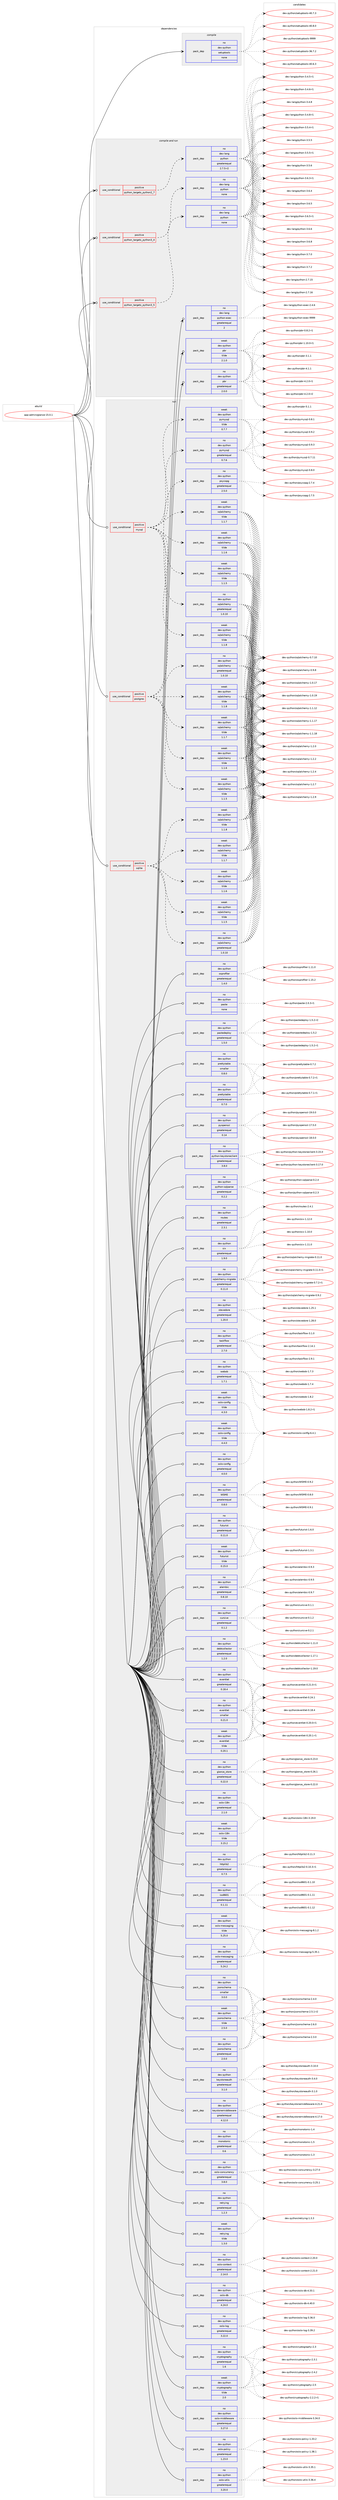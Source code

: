 digraph prolog {

# *************
# Graph options
# *************

newrank=true;
concentrate=true;
compound=true;
graph [rankdir=LR,fontname=Helvetica,fontsize=10,ranksep=1.5];#, ranksep=2.5, nodesep=0.2];
edge  [arrowhead=vee];
node  [fontname=Helvetica,fontsize=10];

# **********
# The ebuild
# **********

subgraph cluster_leftcol {
color=gray;
rank=same;
label=<<i>ebuild</i>>;
id [label="app-admin/glance-15.0.1", color=red, width=4, href="../app-admin/glance-15.0.1.svg"];
}

# ****************
# The dependencies
# ****************

subgraph cluster_midcol {
color=gray;
label=<<i>dependencies</i>>;
subgraph cluster_compile {
fillcolor="#eeeeee";
style=filled;
label=<<i>compile</i>>;
subgraph pack900911 {
dependency1265552 [label=<<TABLE BORDER="0" CELLBORDER="1" CELLSPACING="0" CELLPADDING="4" WIDTH="220"><TR><TD ROWSPAN="6" CELLPADDING="30">pack_dep</TD></TR><TR><TD WIDTH="110">no</TD></TR><TR><TD>dev-python</TD></TR><TR><TD>setuptools</TD></TR><TR><TD>none</TD></TR><TR><TD></TD></TR></TABLE>>, shape=none, color=blue];
}
id:e -> dependency1265552:w [weight=20,style="solid",arrowhead="vee"];
}
subgraph cluster_compileandrun {
fillcolor="#eeeeee";
style=filled;
label=<<i>compile and run</i>>;
subgraph cond345013 {
dependency1265553 [label=<<TABLE BORDER="0" CELLBORDER="1" CELLSPACING="0" CELLPADDING="4"><TR><TD ROWSPAN="3" CELLPADDING="10">use_conditional</TD></TR><TR><TD>positive</TD></TR><TR><TD>python_targets_python2_7</TD></TR></TABLE>>, shape=none, color=red];
subgraph pack900912 {
dependency1265554 [label=<<TABLE BORDER="0" CELLBORDER="1" CELLSPACING="0" CELLPADDING="4" WIDTH="220"><TR><TD ROWSPAN="6" CELLPADDING="30">pack_dep</TD></TR><TR><TD WIDTH="110">no</TD></TR><TR><TD>dev-lang</TD></TR><TR><TD>python</TD></TR><TR><TD>greaterequal</TD></TR><TR><TD>2.7.5-r2</TD></TR></TABLE>>, shape=none, color=blue];
}
dependency1265553:e -> dependency1265554:w [weight=20,style="dashed",arrowhead="vee"];
}
id:e -> dependency1265553:w [weight=20,style="solid",arrowhead="odotvee"];
subgraph cond345014 {
dependency1265555 [label=<<TABLE BORDER="0" CELLBORDER="1" CELLSPACING="0" CELLPADDING="4"><TR><TD ROWSPAN="3" CELLPADDING="10">use_conditional</TD></TR><TR><TD>positive</TD></TR><TR><TD>python_targets_python3_4</TD></TR></TABLE>>, shape=none, color=red];
subgraph pack900913 {
dependency1265556 [label=<<TABLE BORDER="0" CELLBORDER="1" CELLSPACING="0" CELLPADDING="4" WIDTH="220"><TR><TD ROWSPAN="6" CELLPADDING="30">pack_dep</TD></TR><TR><TD WIDTH="110">no</TD></TR><TR><TD>dev-lang</TD></TR><TR><TD>python</TD></TR><TR><TD>none</TD></TR><TR><TD></TD></TR></TABLE>>, shape=none, color=blue];
}
dependency1265555:e -> dependency1265556:w [weight=20,style="dashed",arrowhead="vee"];
}
id:e -> dependency1265555:w [weight=20,style="solid",arrowhead="odotvee"];
subgraph cond345015 {
dependency1265557 [label=<<TABLE BORDER="0" CELLBORDER="1" CELLSPACING="0" CELLPADDING="4"><TR><TD ROWSPAN="3" CELLPADDING="10">use_conditional</TD></TR><TR><TD>positive</TD></TR><TR><TD>python_targets_python3_5</TD></TR></TABLE>>, shape=none, color=red];
subgraph pack900914 {
dependency1265558 [label=<<TABLE BORDER="0" CELLBORDER="1" CELLSPACING="0" CELLPADDING="4" WIDTH="220"><TR><TD ROWSPAN="6" CELLPADDING="30">pack_dep</TD></TR><TR><TD WIDTH="110">no</TD></TR><TR><TD>dev-lang</TD></TR><TR><TD>python</TD></TR><TR><TD>none</TD></TR><TR><TD></TD></TR></TABLE>>, shape=none, color=blue];
}
dependency1265557:e -> dependency1265558:w [weight=20,style="dashed",arrowhead="vee"];
}
id:e -> dependency1265557:w [weight=20,style="solid",arrowhead="odotvee"];
subgraph pack900915 {
dependency1265559 [label=<<TABLE BORDER="0" CELLBORDER="1" CELLSPACING="0" CELLPADDING="4" WIDTH="220"><TR><TD ROWSPAN="6" CELLPADDING="30">pack_dep</TD></TR><TR><TD WIDTH="110">no</TD></TR><TR><TD>dev-lang</TD></TR><TR><TD>python-exec</TD></TR><TR><TD>greaterequal</TD></TR><TR><TD>2</TD></TR></TABLE>>, shape=none, color=blue];
}
id:e -> dependency1265559:w [weight=20,style="solid",arrowhead="odotvee"];
subgraph pack900916 {
dependency1265560 [label=<<TABLE BORDER="0" CELLBORDER="1" CELLSPACING="0" CELLPADDING="4" WIDTH="220"><TR><TD ROWSPAN="6" CELLPADDING="30">pack_dep</TD></TR><TR><TD WIDTH="110">no</TD></TR><TR><TD>dev-python</TD></TR><TR><TD>pbr</TD></TR><TR><TD>greaterequal</TD></TR><TR><TD>2.0.0</TD></TR></TABLE>>, shape=none, color=blue];
}
id:e -> dependency1265560:w [weight=20,style="solid",arrowhead="odotvee"];
subgraph pack900917 {
dependency1265561 [label=<<TABLE BORDER="0" CELLBORDER="1" CELLSPACING="0" CELLPADDING="4" WIDTH="220"><TR><TD ROWSPAN="6" CELLPADDING="30">pack_dep</TD></TR><TR><TD WIDTH="110">weak</TD></TR><TR><TD>dev-python</TD></TR><TR><TD>pbr</TD></TR><TR><TD>tilde</TD></TR><TR><TD>2.1.0</TD></TR></TABLE>>, shape=none, color=blue];
}
id:e -> dependency1265561:w [weight=20,style="solid",arrowhead="odotvee"];
}
subgraph cluster_run {
fillcolor="#eeeeee";
style=filled;
label=<<i>run</i>>;
subgraph cond345016 {
dependency1265562 [label=<<TABLE BORDER="0" CELLBORDER="1" CELLSPACING="0" CELLPADDING="4"><TR><TD ROWSPAN="3" CELLPADDING="10">use_conditional</TD></TR><TR><TD>positive</TD></TR><TR><TD>mysql</TD></TR></TABLE>>, shape=none, color=red];
subgraph pack900918 {
dependency1265563 [label=<<TABLE BORDER="0" CELLBORDER="1" CELLSPACING="0" CELLPADDING="4" WIDTH="220"><TR><TD ROWSPAN="6" CELLPADDING="30">pack_dep</TD></TR><TR><TD WIDTH="110">no</TD></TR><TR><TD>dev-python</TD></TR><TR><TD>pymysql</TD></TR><TR><TD>greaterequal</TD></TR><TR><TD>0.7.6</TD></TR></TABLE>>, shape=none, color=blue];
}
dependency1265562:e -> dependency1265563:w [weight=20,style="dashed",arrowhead="vee"];
subgraph pack900919 {
dependency1265564 [label=<<TABLE BORDER="0" CELLBORDER="1" CELLSPACING="0" CELLPADDING="4" WIDTH="220"><TR><TD ROWSPAN="6" CELLPADDING="30">pack_dep</TD></TR><TR><TD WIDTH="110">weak</TD></TR><TR><TD>dev-python</TD></TR><TR><TD>pymysql</TD></TR><TR><TD>tilde</TD></TR><TR><TD>0.7.7</TD></TR></TABLE>>, shape=none, color=blue];
}
dependency1265562:e -> dependency1265564:w [weight=20,style="dashed",arrowhead="vee"];
subgraph pack900920 {
dependency1265565 [label=<<TABLE BORDER="0" CELLBORDER="1" CELLSPACING="0" CELLPADDING="4" WIDTH="220"><TR><TD ROWSPAN="6" CELLPADDING="30">pack_dep</TD></TR><TR><TD WIDTH="110">no</TD></TR><TR><TD>dev-python</TD></TR><TR><TD>sqlalchemy</TD></TR><TR><TD>greaterequal</TD></TR><TR><TD>1.0.10</TD></TR></TABLE>>, shape=none, color=blue];
}
dependency1265562:e -> dependency1265565:w [weight=20,style="dashed",arrowhead="vee"];
subgraph pack900921 {
dependency1265566 [label=<<TABLE BORDER="0" CELLBORDER="1" CELLSPACING="0" CELLPADDING="4" WIDTH="220"><TR><TD ROWSPAN="6" CELLPADDING="30">pack_dep</TD></TR><TR><TD WIDTH="110">weak</TD></TR><TR><TD>dev-python</TD></TR><TR><TD>sqlalchemy</TD></TR><TR><TD>tilde</TD></TR><TR><TD>1.1.5</TD></TR></TABLE>>, shape=none, color=blue];
}
dependency1265562:e -> dependency1265566:w [weight=20,style="dashed",arrowhead="vee"];
subgraph pack900922 {
dependency1265567 [label=<<TABLE BORDER="0" CELLBORDER="1" CELLSPACING="0" CELLPADDING="4" WIDTH="220"><TR><TD ROWSPAN="6" CELLPADDING="30">pack_dep</TD></TR><TR><TD WIDTH="110">weak</TD></TR><TR><TD>dev-python</TD></TR><TR><TD>sqlalchemy</TD></TR><TR><TD>tilde</TD></TR><TR><TD>1.1.6</TD></TR></TABLE>>, shape=none, color=blue];
}
dependency1265562:e -> dependency1265567:w [weight=20,style="dashed",arrowhead="vee"];
subgraph pack900923 {
dependency1265568 [label=<<TABLE BORDER="0" CELLBORDER="1" CELLSPACING="0" CELLPADDING="4" WIDTH="220"><TR><TD ROWSPAN="6" CELLPADDING="30">pack_dep</TD></TR><TR><TD WIDTH="110">weak</TD></TR><TR><TD>dev-python</TD></TR><TR><TD>sqlalchemy</TD></TR><TR><TD>tilde</TD></TR><TR><TD>1.1.7</TD></TR></TABLE>>, shape=none, color=blue];
}
dependency1265562:e -> dependency1265568:w [weight=20,style="dashed",arrowhead="vee"];
subgraph pack900924 {
dependency1265569 [label=<<TABLE BORDER="0" CELLBORDER="1" CELLSPACING="0" CELLPADDING="4" WIDTH="220"><TR><TD ROWSPAN="6" CELLPADDING="30">pack_dep</TD></TR><TR><TD WIDTH="110">weak</TD></TR><TR><TD>dev-python</TD></TR><TR><TD>sqlalchemy</TD></TR><TR><TD>tilde</TD></TR><TR><TD>1.1.8</TD></TR></TABLE>>, shape=none, color=blue];
}
dependency1265562:e -> dependency1265569:w [weight=20,style="dashed",arrowhead="vee"];
}
id:e -> dependency1265562:w [weight=20,style="solid",arrowhead="odot"];
subgraph cond345017 {
dependency1265570 [label=<<TABLE BORDER="0" CELLBORDER="1" CELLSPACING="0" CELLPADDING="4"><TR><TD ROWSPAN="3" CELLPADDING="10">use_conditional</TD></TR><TR><TD>positive</TD></TR><TR><TD>postgres</TD></TR></TABLE>>, shape=none, color=red];
subgraph pack900925 {
dependency1265571 [label=<<TABLE BORDER="0" CELLBORDER="1" CELLSPACING="0" CELLPADDING="4" WIDTH="220"><TR><TD ROWSPAN="6" CELLPADDING="30">pack_dep</TD></TR><TR><TD WIDTH="110">no</TD></TR><TR><TD>dev-python</TD></TR><TR><TD>psycopg</TD></TR><TR><TD>greaterequal</TD></TR><TR><TD>2.5.0</TD></TR></TABLE>>, shape=none, color=blue];
}
dependency1265570:e -> dependency1265571:w [weight=20,style="dashed",arrowhead="vee"];
subgraph pack900926 {
dependency1265572 [label=<<TABLE BORDER="0" CELLBORDER="1" CELLSPACING="0" CELLPADDING="4" WIDTH="220"><TR><TD ROWSPAN="6" CELLPADDING="30">pack_dep</TD></TR><TR><TD WIDTH="110">no</TD></TR><TR><TD>dev-python</TD></TR><TR><TD>sqlalchemy</TD></TR><TR><TD>greaterequal</TD></TR><TR><TD>1.0.10</TD></TR></TABLE>>, shape=none, color=blue];
}
dependency1265570:e -> dependency1265572:w [weight=20,style="dashed",arrowhead="vee"];
subgraph pack900927 {
dependency1265573 [label=<<TABLE BORDER="0" CELLBORDER="1" CELLSPACING="0" CELLPADDING="4" WIDTH="220"><TR><TD ROWSPAN="6" CELLPADDING="30">pack_dep</TD></TR><TR><TD WIDTH="110">weak</TD></TR><TR><TD>dev-python</TD></TR><TR><TD>sqlalchemy</TD></TR><TR><TD>tilde</TD></TR><TR><TD>1.1.5</TD></TR></TABLE>>, shape=none, color=blue];
}
dependency1265570:e -> dependency1265573:w [weight=20,style="dashed",arrowhead="vee"];
subgraph pack900928 {
dependency1265574 [label=<<TABLE BORDER="0" CELLBORDER="1" CELLSPACING="0" CELLPADDING="4" WIDTH="220"><TR><TD ROWSPAN="6" CELLPADDING="30">pack_dep</TD></TR><TR><TD WIDTH="110">weak</TD></TR><TR><TD>dev-python</TD></TR><TR><TD>sqlalchemy</TD></TR><TR><TD>tilde</TD></TR><TR><TD>1.1.6</TD></TR></TABLE>>, shape=none, color=blue];
}
dependency1265570:e -> dependency1265574:w [weight=20,style="dashed",arrowhead="vee"];
subgraph pack900929 {
dependency1265575 [label=<<TABLE BORDER="0" CELLBORDER="1" CELLSPACING="0" CELLPADDING="4" WIDTH="220"><TR><TD ROWSPAN="6" CELLPADDING="30">pack_dep</TD></TR><TR><TD WIDTH="110">weak</TD></TR><TR><TD>dev-python</TD></TR><TR><TD>sqlalchemy</TD></TR><TR><TD>tilde</TD></TR><TR><TD>1.1.7</TD></TR></TABLE>>, shape=none, color=blue];
}
dependency1265570:e -> dependency1265575:w [weight=20,style="dashed",arrowhead="vee"];
subgraph pack900930 {
dependency1265576 [label=<<TABLE BORDER="0" CELLBORDER="1" CELLSPACING="0" CELLPADDING="4" WIDTH="220"><TR><TD ROWSPAN="6" CELLPADDING="30">pack_dep</TD></TR><TR><TD WIDTH="110">weak</TD></TR><TR><TD>dev-python</TD></TR><TR><TD>sqlalchemy</TD></TR><TR><TD>tilde</TD></TR><TR><TD>1.1.8</TD></TR></TABLE>>, shape=none, color=blue];
}
dependency1265570:e -> dependency1265576:w [weight=20,style="dashed",arrowhead="vee"];
}
id:e -> dependency1265570:w [weight=20,style="solid",arrowhead="odot"];
subgraph cond345018 {
dependency1265577 [label=<<TABLE BORDER="0" CELLBORDER="1" CELLSPACING="0" CELLPADDING="4"><TR><TD ROWSPAN="3" CELLPADDING="10">use_conditional</TD></TR><TR><TD>positive</TD></TR><TR><TD>sqlite</TD></TR></TABLE>>, shape=none, color=red];
subgraph pack900931 {
dependency1265578 [label=<<TABLE BORDER="0" CELLBORDER="1" CELLSPACING="0" CELLPADDING="4" WIDTH="220"><TR><TD ROWSPAN="6" CELLPADDING="30">pack_dep</TD></TR><TR><TD WIDTH="110">no</TD></TR><TR><TD>dev-python</TD></TR><TR><TD>sqlalchemy</TD></TR><TR><TD>greaterequal</TD></TR><TR><TD>1.0.10</TD></TR></TABLE>>, shape=none, color=blue];
}
dependency1265577:e -> dependency1265578:w [weight=20,style="dashed",arrowhead="vee"];
subgraph pack900932 {
dependency1265579 [label=<<TABLE BORDER="0" CELLBORDER="1" CELLSPACING="0" CELLPADDING="4" WIDTH="220"><TR><TD ROWSPAN="6" CELLPADDING="30">pack_dep</TD></TR><TR><TD WIDTH="110">weak</TD></TR><TR><TD>dev-python</TD></TR><TR><TD>sqlalchemy</TD></TR><TR><TD>tilde</TD></TR><TR><TD>1.1.5</TD></TR></TABLE>>, shape=none, color=blue];
}
dependency1265577:e -> dependency1265579:w [weight=20,style="dashed",arrowhead="vee"];
subgraph pack900933 {
dependency1265580 [label=<<TABLE BORDER="0" CELLBORDER="1" CELLSPACING="0" CELLPADDING="4" WIDTH="220"><TR><TD ROWSPAN="6" CELLPADDING="30">pack_dep</TD></TR><TR><TD WIDTH="110">weak</TD></TR><TR><TD>dev-python</TD></TR><TR><TD>sqlalchemy</TD></TR><TR><TD>tilde</TD></TR><TR><TD>1.1.6</TD></TR></TABLE>>, shape=none, color=blue];
}
dependency1265577:e -> dependency1265580:w [weight=20,style="dashed",arrowhead="vee"];
subgraph pack900934 {
dependency1265581 [label=<<TABLE BORDER="0" CELLBORDER="1" CELLSPACING="0" CELLPADDING="4" WIDTH="220"><TR><TD ROWSPAN="6" CELLPADDING="30">pack_dep</TD></TR><TR><TD WIDTH="110">weak</TD></TR><TR><TD>dev-python</TD></TR><TR><TD>sqlalchemy</TD></TR><TR><TD>tilde</TD></TR><TR><TD>1.1.7</TD></TR></TABLE>>, shape=none, color=blue];
}
dependency1265577:e -> dependency1265581:w [weight=20,style="dashed",arrowhead="vee"];
subgraph pack900935 {
dependency1265582 [label=<<TABLE BORDER="0" CELLBORDER="1" CELLSPACING="0" CELLPADDING="4" WIDTH="220"><TR><TD ROWSPAN="6" CELLPADDING="30">pack_dep</TD></TR><TR><TD WIDTH="110">weak</TD></TR><TR><TD>dev-python</TD></TR><TR><TD>sqlalchemy</TD></TR><TR><TD>tilde</TD></TR><TR><TD>1.1.8</TD></TR></TABLE>>, shape=none, color=blue];
}
dependency1265577:e -> dependency1265582:w [weight=20,style="dashed",arrowhead="vee"];
}
id:e -> dependency1265577:w [weight=20,style="solid",arrowhead="odot"];
subgraph pack900936 {
dependency1265583 [label=<<TABLE BORDER="0" CELLBORDER="1" CELLSPACING="0" CELLPADDING="4" WIDTH="220"><TR><TD ROWSPAN="6" CELLPADDING="30">pack_dep</TD></TR><TR><TD WIDTH="110">no</TD></TR><TR><TD>dev-python</TD></TR><TR><TD>WSME</TD></TR><TR><TD>greaterequal</TD></TR><TR><TD>0.8.0</TD></TR></TABLE>>, shape=none, color=blue];
}
id:e -> dependency1265583:w [weight=20,style="solid",arrowhead="odot"];
subgraph pack900937 {
dependency1265584 [label=<<TABLE BORDER="0" CELLBORDER="1" CELLSPACING="0" CELLPADDING="4" WIDTH="220"><TR><TD ROWSPAN="6" CELLPADDING="30">pack_dep</TD></TR><TR><TD WIDTH="110">no</TD></TR><TR><TD>dev-python</TD></TR><TR><TD>alembic</TD></TR><TR><TD>greaterequal</TD></TR><TR><TD>0.8.10</TD></TR></TABLE>>, shape=none, color=blue];
}
id:e -> dependency1265584:w [weight=20,style="solid",arrowhead="odot"];
subgraph pack900938 {
dependency1265585 [label=<<TABLE BORDER="0" CELLBORDER="1" CELLSPACING="0" CELLPADDING="4" WIDTH="220"><TR><TD ROWSPAN="6" CELLPADDING="30">pack_dep</TD></TR><TR><TD WIDTH="110">no</TD></TR><TR><TD>dev-python</TD></TR><TR><TD>cryptography</TD></TR><TR><TD>greaterequal</TD></TR><TR><TD>1.6</TD></TR></TABLE>>, shape=none, color=blue];
}
id:e -> dependency1265585:w [weight=20,style="solid",arrowhead="odot"];
subgraph pack900939 {
dependency1265586 [label=<<TABLE BORDER="0" CELLBORDER="1" CELLSPACING="0" CELLPADDING="4" WIDTH="220"><TR><TD ROWSPAN="6" CELLPADDING="30">pack_dep</TD></TR><TR><TD WIDTH="110">no</TD></TR><TR><TD>dev-python</TD></TR><TR><TD>cursive</TD></TR><TR><TD>greaterequal</TD></TR><TR><TD>0.1.2</TD></TR></TABLE>>, shape=none, color=blue];
}
id:e -> dependency1265586:w [weight=20,style="solid",arrowhead="odot"];
subgraph pack900940 {
dependency1265587 [label=<<TABLE BORDER="0" CELLBORDER="1" CELLSPACING="0" CELLPADDING="4" WIDTH="220"><TR><TD ROWSPAN="6" CELLPADDING="30">pack_dep</TD></TR><TR><TD WIDTH="110">no</TD></TR><TR><TD>dev-python</TD></TR><TR><TD>debtcollector</TD></TR><TR><TD>greaterequal</TD></TR><TR><TD>1.2.0</TD></TR></TABLE>>, shape=none, color=blue];
}
id:e -> dependency1265587:w [weight=20,style="solid",arrowhead="odot"];
subgraph pack900941 {
dependency1265588 [label=<<TABLE BORDER="0" CELLBORDER="1" CELLSPACING="0" CELLPADDING="4" WIDTH="220"><TR><TD ROWSPAN="6" CELLPADDING="30">pack_dep</TD></TR><TR><TD WIDTH="110">no</TD></TR><TR><TD>dev-python</TD></TR><TR><TD>eventlet</TD></TR><TR><TD>greaterequal</TD></TR><TR><TD>0.18.4</TD></TR></TABLE>>, shape=none, color=blue];
}
id:e -> dependency1265588:w [weight=20,style="solid",arrowhead="odot"];
subgraph pack900942 {
dependency1265589 [label=<<TABLE BORDER="0" CELLBORDER="1" CELLSPACING="0" CELLPADDING="4" WIDTH="220"><TR><TD ROWSPAN="6" CELLPADDING="30">pack_dep</TD></TR><TR><TD WIDTH="110">no</TD></TR><TR><TD>dev-python</TD></TR><TR><TD>eventlet</TD></TR><TR><TD>smaller</TD></TR><TR><TD>0.21.0</TD></TR></TABLE>>, shape=none, color=blue];
}
id:e -> dependency1265589:w [weight=20,style="solid",arrowhead="odot"];
subgraph pack900943 {
dependency1265590 [label=<<TABLE BORDER="0" CELLBORDER="1" CELLSPACING="0" CELLPADDING="4" WIDTH="220"><TR><TD ROWSPAN="6" CELLPADDING="30">pack_dep</TD></TR><TR><TD WIDTH="110">no</TD></TR><TR><TD>dev-python</TD></TR><TR><TD>futurist</TD></TR><TR><TD>greaterequal</TD></TR><TR><TD>0.11.0</TD></TR></TABLE>>, shape=none, color=blue];
}
id:e -> dependency1265590:w [weight=20,style="solid",arrowhead="odot"];
subgraph pack900944 {
dependency1265591 [label=<<TABLE BORDER="0" CELLBORDER="1" CELLSPACING="0" CELLPADDING="4" WIDTH="220"><TR><TD ROWSPAN="6" CELLPADDING="30">pack_dep</TD></TR><TR><TD WIDTH="110">no</TD></TR><TR><TD>dev-python</TD></TR><TR><TD>glance_store</TD></TR><TR><TD>greaterequal</TD></TR><TR><TD>0.22.0</TD></TR></TABLE>>, shape=none, color=blue];
}
id:e -> dependency1265591:w [weight=20,style="solid",arrowhead="odot"];
subgraph pack900945 {
dependency1265592 [label=<<TABLE BORDER="0" CELLBORDER="1" CELLSPACING="0" CELLPADDING="4" WIDTH="220"><TR><TD ROWSPAN="6" CELLPADDING="30">pack_dep</TD></TR><TR><TD WIDTH="110">no</TD></TR><TR><TD>dev-python</TD></TR><TR><TD>httplib2</TD></TR><TR><TD>greaterequal</TD></TR><TR><TD>0.7.5</TD></TR></TABLE>>, shape=none, color=blue];
}
id:e -> dependency1265592:w [weight=20,style="solid",arrowhead="odot"];
subgraph pack900946 {
dependency1265593 [label=<<TABLE BORDER="0" CELLBORDER="1" CELLSPACING="0" CELLPADDING="4" WIDTH="220"><TR><TD ROWSPAN="6" CELLPADDING="30">pack_dep</TD></TR><TR><TD WIDTH="110">no</TD></TR><TR><TD>dev-python</TD></TR><TR><TD>iso8601</TD></TR><TR><TD>greaterequal</TD></TR><TR><TD>0.1.11</TD></TR></TABLE>>, shape=none, color=blue];
}
id:e -> dependency1265593:w [weight=20,style="solid",arrowhead="odot"];
subgraph pack900947 {
dependency1265594 [label=<<TABLE BORDER="0" CELLBORDER="1" CELLSPACING="0" CELLPADDING="4" WIDTH="220"><TR><TD ROWSPAN="6" CELLPADDING="30">pack_dep</TD></TR><TR><TD WIDTH="110">no</TD></TR><TR><TD>dev-python</TD></TR><TR><TD>jsonschema</TD></TR><TR><TD>greaterequal</TD></TR><TR><TD>2.0.0</TD></TR></TABLE>>, shape=none, color=blue];
}
id:e -> dependency1265594:w [weight=20,style="solid",arrowhead="odot"];
subgraph pack900948 {
dependency1265595 [label=<<TABLE BORDER="0" CELLBORDER="1" CELLSPACING="0" CELLPADDING="4" WIDTH="220"><TR><TD ROWSPAN="6" CELLPADDING="30">pack_dep</TD></TR><TR><TD WIDTH="110">no</TD></TR><TR><TD>dev-python</TD></TR><TR><TD>jsonschema</TD></TR><TR><TD>smaller</TD></TR><TR><TD>3.0.0</TD></TR></TABLE>>, shape=none, color=blue];
}
id:e -> dependency1265595:w [weight=20,style="solid",arrowhead="odot"];
subgraph pack900949 {
dependency1265596 [label=<<TABLE BORDER="0" CELLBORDER="1" CELLSPACING="0" CELLPADDING="4" WIDTH="220"><TR><TD ROWSPAN="6" CELLPADDING="30">pack_dep</TD></TR><TR><TD WIDTH="110">no</TD></TR><TR><TD>dev-python</TD></TR><TR><TD>keystoneauth</TD></TR><TR><TD>greaterequal</TD></TR><TR><TD>3.1.0</TD></TR></TABLE>>, shape=none, color=blue];
}
id:e -> dependency1265596:w [weight=20,style="solid",arrowhead="odot"];
subgraph pack900950 {
dependency1265597 [label=<<TABLE BORDER="0" CELLBORDER="1" CELLSPACING="0" CELLPADDING="4" WIDTH="220"><TR><TD ROWSPAN="6" CELLPADDING="30">pack_dep</TD></TR><TR><TD WIDTH="110">no</TD></TR><TR><TD>dev-python</TD></TR><TR><TD>keystonemiddleware</TD></TR><TR><TD>greaterequal</TD></TR><TR><TD>4.12.0</TD></TR></TABLE>>, shape=none, color=blue];
}
id:e -> dependency1265597:w [weight=20,style="solid",arrowhead="odot"];
subgraph pack900951 {
dependency1265598 [label=<<TABLE BORDER="0" CELLBORDER="1" CELLSPACING="0" CELLPADDING="4" WIDTH="220"><TR><TD ROWSPAN="6" CELLPADDING="30">pack_dep</TD></TR><TR><TD WIDTH="110">no</TD></TR><TR><TD>dev-python</TD></TR><TR><TD>monotonic</TD></TR><TR><TD>greaterequal</TD></TR><TR><TD>0.6</TD></TR></TABLE>>, shape=none, color=blue];
}
id:e -> dependency1265598:w [weight=20,style="solid",arrowhead="odot"];
subgraph pack900952 {
dependency1265599 [label=<<TABLE BORDER="0" CELLBORDER="1" CELLSPACING="0" CELLPADDING="4" WIDTH="220"><TR><TD ROWSPAN="6" CELLPADDING="30">pack_dep</TD></TR><TR><TD WIDTH="110">no</TD></TR><TR><TD>dev-python</TD></TR><TR><TD>oslo-concurrency</TD></TR><TR><TD>greaterequal</TD></TR><TR><TD>3.8.0</TD></TR></TABLE>>, shape=none, color=blue];
}
id:e -> dependency1265599:w [weight=20,style="solid",arrowhead="odot"];
subgraph pack900953 {
dependency1265600 [label=<<TABLE BORDER="0" CELLBORDER="1" CELLSPACING="0" CELLPADDING="4" WIDTH="220"><TR><TD ROWSPAN="6" CELLPADDING="30">pack_dep</TD></TR><TR><TD WIDTH="110">no</TD></TR><TR><TD>dev-python</TD></TR><TR><TD>oslo-config</TD></TR><TR><TD>greaterequal</TD></TR><TR><TD>4.0.0</TD></TR></TABLE>>, shape=none, color=blue];
}
id:e -> dependency1265600:w [weight=20,style="solid",arrowhead="odot"];
subgraph pack900954 {
dependency1265601 [label=<<TABLE BORDER="0" CELLBORDER="1" CELLSPACING="0" CELLPADDING="4" WIDTH="220"><TR><TD ROWSPAN="6" CELLPADDING="30">pack_dep</TD></TR><TR><TD WIDTH="110">no</TD></TR><TR><TD>dev-python</TD></TR><TR><TD>oslo-context</TD></TR><TR><TD>greaterequal</TD></TR><TR><TD>2.14.0</TD></TR></TABLE>>, shape=none, color=blue];
}
id:e -> dependency1265601:w [weight=20,style="solid",arrowhead="odot"];
subgraph pack900955 {
dependency1265602 [label=<<TABLE BORDER="0" CELLBORDER="1" CELLSPACING="0" CELLPADDING="4" WIDTH="220"><TR><TD ROWSPAN="6" CELLPADDING="30">pack_dep</TD></TR><TR><TD WIDTH="110">no</TD></TR><TR><TD>dev-python</TD></TR><TR><TD>oslo-db</TD></TR><TR><TD>greaterequal</TD></TR><TR><TD>4.24.0</TD></TR></TABLE>>, shape=none, color=blue];
}
id:e -> dependency1265602:w [weight=20,style="solid",arrowhead="odot"];
subgraph pack900956 {
dependency1265603 [label=<<TABLE BORDER="0" CELLBORDER="1" CELLSPACING="0" CELLPADDING="4" WIDTH="220"><TR><TD ROWSPAN="6" CELLPADDING="30">pack_dep</TD></TR><TR><TD WIDTH="110">no</TD></TR><TR><TD>dev-python</TD></TR><TR><TD>oslo-i18n</TD></TR><TR><TD>greaterequal</TD></TR><TR><TD>2.1.0</TD></TR></TABLE>>, shape=none, color=blue];
}
id:e -> dependency1265603:w [weight=20,style="solid",arrowhead="odot"];
subgraph pack900957 {
dependency1265604 [label=<<TABLE BORDER="0" CELLBORDER="1" CELLSPACING="0" CELLPADDING="4" WIDTH="220"><TR><TD ROWSPAN="6" CELLPADDING="30">pack_dep</TD></TR><TR><TD WIDTH="110">no</TD></TR><TR><TD>dev-python</TD></TR><TR><TD>oslo-log</TD></TR><TR><TD>greaterequal</TD></TR><TR><TD>3.22.0</TD></TR></TABLE>>, shape=none, color=blue];
}
id:e -> dependency1265604:w [weight=20,style="solid",arrowhead="odot"];
subgraph pack900958 {
dependency1265605 [label=<<TABLE BORDER="0" CELLBORDER="1" CELLSPACING="0" CELLPADDING="4" WIDTH="220"><TR><TD ROWSPAN="6" CELLPADDING="30">pack_dep</TD></TR><TR><TD WIDTH="110">no</TD></TR><TR><TD>dev-python</TD></TR><TR><TD>oslo-messaging</TD></TR><TR><TD>greaterequal</TD></TR><TR><TD>5.24.2</TD></TR></TABLE>>, shape=none, color=blue];
}
id:e -> dependency1265605:w [weight=20,style="solid",arrowhead="odot"];
subgraph pack900959 {
dependency1265606 [label=<<TABLE BORDER="0" CELLBORDER="1" CELLSPACING="0" CELLPADDING="4" WIDTH="220"><TR><TD ROWSPAN="6" CELLPADDING="30">pack_dep</TD></TR><TR><TD WIDTH="110">no</TD></TR><TR><TD>dev-python</TD></TR><TR><TD>oslo-middleware</TD></TR><TR><TD>greaterequal</TD></TR><TR><TD>3.27.0</TD></TR></TABLE>>, shape=none, color=blue];
}
id:e -> dependency1265606:w [weight=20,style="solid",arrowhead="odot"];
subgraph pack900960 {
dependency1265607 [label=<<TABLE BORDER="0" CELLBORDER="1" CELLSPACING="0" CELLPADDING="4" WIDTH="220"><TR><TD ROWSPAN="6" CELLPADDING="30">pack_dep</TD></TR><TR><TD WIDTH="110">no</TD></TR><TR><TD>dev-python</TD></TR><TR><TD>oslo-policy</TD></TR><TR><TD>greaterequal</TD></TR><TR><TD>1.23.0</TD></TR></TABLE>>, shape=none, color=blue];
}
id:e -> dependency1265607:w [weight=20,style="solid",arrowhead="odot"];
subgraph pack900961 {
dependency1265608 [label=<<TABLE BORDER="0" CELLBORDER="1" CELLSPACING="0" CELLPADDING="4" WIDTH="220"><TR><TD ROWSPAN="6" CELLPADDING="30">pack_dep</TD></TR><TR><TD WIDTH="110">no</TD></TR><TR><TD>dev-python</TD></TR><TR><TD>oslo-utils</TD></TR><TR><TD>greaterequal</TD></TR><TR><TD>3.20.0</TD></TR></TABLE>>, shape=none, color=blue];
}
id:e -> dependency1265608:w [weight=20,style="solid",arrowhead="odot"];
subgraph pack900962 {
dependency1265609 [label=<<TABLE BORDER="0" CELLBORDER="1" CELLSPACING="0" CELLPADDING="4" WIDTH="220"><TR><TD ROWSPAN="6" CELLPADDING="30">pack_dep</TD></TR><TR><TD WIDTH="110">no</TD></TR><TR><TD>dev-python</TD></TR><TR><TD>osprofiler</TD></TR><TR><TD>greaterequal</TD></TR><TR><TD>1.4.0</TD></TR></TABLE>>, shape=none, color=blue];
}
id:e -> dependency1265609:w [weight=20,style="solid",arrowhead="odot"];
subgraph pack900963 {
dependency1265610 [label=<<TABLE BORDER="0" CELLBORDER="1" CELLSPACING="0" CELLPADDING="4" WIDTH="220"><TR><TD ROWSPAN="6" CELLPADDING="30">pack_dep</TD></TR><TR><TD WIDTH="110">no</TD></TR><TR><TD>dev-python</TD></TR><TR><TD>paste</TD></TR><TR><TD>none</TD></TR><TR><TD></TD></TR></TABLE>>, shape=none, color=blue];
}
id:e -> dependency1265610:w [weight=20,style="solid",arrowhead="odot"];
subgraph pack900964 {
dependency1265611 [label=<<TABLE BORDER="0" CELLBORDER="1" CELLSPACING="0" CELLPADDING="4" WIDTH="220"><TR><TD ROWSPAN="6" CELLPADDING="30">pack_dep</TD></TR><TR><TD WIDTH="110">no</TD></TR><TR><TD>dev-python</TD></TR><TR><TD>pastedeploy</TD></TR><TR><TD>greaterequal</TD></TR><TR><TD>1.5.0</TD></TR></TABLE>>, shape=none, color=blue];
}
id:e -> dependency1265611:w [weight=20,style="solid",arrowhead="odot"];
subgraph pack900965 {
dependency1265612 [label=<<TABLE BORDER="0" CELLBORDER="1" CELLSPACING="0" CELLPADDING="4" WIDTH="220"><TR><TD ROWSPAN="6" CELLPADDING="30">pack_dep</TD></TR><TR><TD WIDTH="110">no</TD></TR><TR><TD>dev-python</TD></TR><TR><TD>prettytable</TD></TR><TR><TD>greaterequal</TD></TR><TR><TD>0.7.0</TD></TR></TABLE>>, shape=none, color=blue];
}
id:e -> dependency1265612:w [weight=20,style="solid",arrowhead="odot"];
subgraph pack900966 {
dependency1265613 [label=<<TABLE BORDER="0" CELLBORDER="1" CELLSPACING="0" CELLPADDING="4" WIDTH="220"><TR><TD ROWSPAN="6" CELLPADDING="30">pack_dep</TD></TR><TR><TD WIDTH="110">no</TD></TR><TR><TD>dev-python</TD></TR><TR><TD>prettytable</TD></TR><TR><TD>smaller</TD></TR><TR><TD>0.8.0</TD></TR></TABLE>>, shape=none, color=blue];
}
id:e -> dependency1265613:w [weight=20,style="solid",arrowhead="odot"];
subgraph pack900967 {
dependency1265614 [label=<<TABLE BORDER="0" CELLBORDER="1" CELLSPACING="0" CELLPADDING="4" WIDTH="220"><TR><TD ROWSPAN="6" CELLPADDING="30">pack_dep</TD></TR><TR><TD WIDTH="110">no</TD></TR><TR><TD>dev-python</TD></TR><TR><TD>pyopenssl</TD></TR><TR><TD>greaterequal</TD></TR><TR><TD>0.14</TD></TR></TABLE>>, shape=none, color=blue];
}
id:e -> dependency1265614:w [weight=20,style="solid",arrowhead="odot"];
subgraph pack900968 {
dependency1265615 [label=<<TABLE BORDER="0" CELLBORDER="1" CELLSPACING="0" CELLPADDING="4" WIDTH="220"><TR><TD ROWSPAN="6" CELLPADDING="30">pack_dep</TD></TR><TR><TD WIDTH="110">no</TD></TR><TR><TD>dev-python</TD></TR><TR><TD>python-keystoneclient</TD></TR><TR><TD>greaterequal</TD></TR><TR><TD>3.8.0</TD></TR></TABLE>>, shape=none, color=blue];
}
id:e -> dependency1265615:w [weight=20,style="solid",arrowhead="odot"];
subgraph pack900969 {
dependency1265616 [label=<<TABLE BORDER="0" CELLBORDER="1" CELLSPACING="0" CELLPADDING="4" WIDTH="220"><TR><TD ROWSPAN="6" CELLPADDING="30">pack_dep</TD></TR><TR><TD WIDTH="110">no</TD></TR><TR><TD>dev-python</TD></TR><TR><TD>python-sqlparse</TD></TR><TR><TD>greaterequal</TD></TR><TR><TD>0.2.2</TD></TR></TABLE>>, shape=none, color=blue];
}
id:e -> dependency1265616:w [weight=20,style="solid",arrowhead="odot"];
subgraph pack900970 {
dependency1265617 [label=<<TABLE BORDER="0" CELLBORDER="1" CELLSPACING="0" CELLPADDING="4" WIDTH="220"><TR><TD ROWSPAN="6" CELLPADDING="30">pack_dep</TD></TR><TR><TD WIDTH="110">no</TD></TR><TR><TD>dev-python</TD></TR><TR><TD>retrying</TD></TR><TR><TD>greaterequal</TD></TR><TR><TD>1.2.3</TD></TR></TABLE>>, shape=none, color=blue];
}
id:e -> dependency1265617:w [weight=20,style="solid",arrowhead="odot"];
subgraph pack900971 {
dependency1265618 [label=<<TABLE BORDER="0" CELLBORDER="1" CELLSPACING="0" CELLPADDING="4" WIDTH="220"><TR><TD ROWSPAN="6" CELLPADDING="30">pack_dep</TD></TR><TR><TD WIDTH="110">no</TD></TR><TR><TD>dev-python</TD></TR><TR><TD>routes</TD></TR><TR><TD>greaterequal</TD></TR><TR><TD>2.3.1</TD></TR></TABLE>>, shape=none, color=blue];
}
id:e -> dependency1265618:w [weight=20,style="solid",arrowhead="odot"];
subgraph pack900972 {
dependency1265619 [label=<<TABLE BORDER="0" CELLBORDER="1" CELLSPACING="0" CELLPADDING="4" WIDTH="220"><TR><TD ROWSPAN="6" CELLPADDING="30">pack_dep</TD></TR><TR><TD WIDTH="110">no</TD></TR><TR><TD>dev-python</TD></TR><TR><TD>six</TD></TR><TR><TD>greaterequal</TD></TR><TR><TD>1.9.0</TD></TR></TABLE>>, shape=none, color=blue];
}
id:e -> dependency1265619:w [weight=20,style="solid",arrowhead="odot"];
subgraph pack900973 {
dependency1265620 [label=<<TABLE BORDER="0" CELLBORDER="1" CELLSPACING="0" CELLPADDING="4" WIDTH="220"><TR><TD ROWSPAN="6" CELLPADDING="30">pack_dep</TD></TR><TR><TD WIDTH="110">no</TD></TR><TR><TD>dev-python</TD></TR><TR><TD>sqlalchemy-migrate</TD></TR><TR><TD>greaterequal</TD></TR><TR><TD>0.11.0</TD></TR></TABLE>>, shape=none, color=blue];
}
id:e -> dependency1265620:w [weight=20,style="solid",arrowhead="odot"];
subgraph pack900974 {
dependency1265621 [label=<<TABLE BORDER="0" CELLBORDER="1" CELLSPACING="0" CELLPADDING="4" WIDTH="220"><TR><TD ROWSPAN="6" CELLPADDING="30">pack_dep</TD></TR><TR><TD WIDTH="110">no</TD></TR><TR><TD>dev-python</TD></TR><TR><TD>stevedore</TD></TR><TR><TD>greaterequal</TD></TR><TR><TD>1.20.0</TD></TR></TABLE>>, shape=none, color=blue];
}
id:e -> dependency1265621:w [weight=20,style="solid",arrowhead="odot"];
subgraph pack900975 {
dependency1265622 [label=<<TABLE BORDER="0" CELLBORDER="1" CELLSPACING="0" CELLPADDING="4" WIDTH="220"><TR><TD ROWSPAN="6" CELLPADDING="30">pack_dep</TD></TR><TR><TD WIDTH="110">no</TD></TR><TR><TD>dev-python</TD></TR><TR><TD>taskflow</TD></TR><TR><TD>greaterequal</TD></TR><TR><TD>2.7.0</TD></TR></TABLE>>, shape=none, color=blue];
}
id:e -> dependency1265622:w [weight=20,style="solid",arrowhead="odot"];
subgraph pack900976 {
dependency1265623 [label=<<TABLE BORDER="0" CELLBORDER="1" CELLSPACING="0" CELLPADDING="4" WIDTH="220"><TR><TD ROWSPAN="6" CELLPADDING="30">pack_dep</TD></TR><TR><TD WIDTH="110">no</TD></TR><TR><TD>dev-python</TD></TR><TR><TD>webob</TD></TR><TR><TD>greaterequal</TD></TR><TR><TD>1.7.1</TD></TR></TABLE>>, shape=none, color=blue];
}
id:e -> dependency1265623:w [weight=20,style="solid",arrowhead="odot"];
subgraph pack900977 {
dependency1265624 [label=<<TABLE BORDER="0" CELLBORDER="1" CELLSPACING="0" CELLPADDING="4" WIDTH="220"><TR><TD ROWSPAN="6" CELLPADDING="30">pack_dep</TD></TR><TR><TD WIDTH="110">weak</TD></TR><TR><TD>dev-python</TD></TR><TR><TD>cryptography</TD></TR><TR><TD>tilde</TD></TR><TR><TD>2.0</TD></TR></TABLE>>, shape=none, color=blue];
}
id:e -> dependency1265624:w [weight=20,style="solid",arrowhead="odot"];
subgraph pack900978 {
dependency1265625 [label=<<TABLE BORDER="0" CELLBORDER="1" CELLSPACING="0" CELLPADDING="4" WIDTH="220"><TR><TD ROWSPAN="6" CELLPADDING="30">pack_dep</TD></TR><TR><TD WIDTH="110">weak</TD></TR><TR><TD>dev-python</TD></TR><TR><TD>eventlet</TD></TR><TR><TD>tilde</TD></TR><TR><TD>0.20.1</TD></TR></TABLE>>, shape=none, color=blue];
}
id:e -> dependency1265625:w [weight=20,style="solid",arrowhead="odot"];
subgraph pack900979 {
dependency1265626 [label=<<TABLE BORDER="0" CELLBORDER="1" CELLSPACING="0" CELLPADDING="4" WIDTH="220"><TR><TD ROWSPAN="6" CELLPADDING="30">pack_dep</TD></TR><TR><TD WIDTH="110">weak</TD></TR><TR><TD>dev-python</TD></TR><TR><TD>futurist</TD></TR><TR><TD>tilde</TD></TR><TR><TD>0.15.0</TD></TR></TABLE>>, shape=none, color=blue];
}
id:e -> dependency1265626:w [weight=20,style="solid",arrowhead="odot"];
subgraph pack900980 {
dependency1265627 [label=<<TABLE BORDER="0" CELLBORDER="1" CELLSPACING="0" CELLPADDING="4" WIDTH="220"><TR><TD ROWSPAN="6" CELLPADDING="30">pack_dep</TD></TR><TR><TD WIDTH="110">weak</TD></TR><TR><TD>dev-python</TD></TR><TR><TD>jsonschema</TD></TR><TR><TD>tilde</TD></TR><TR><TD>2.5.0</TD></TR></TABLE>>, shape=none, color=blue];
}
id:e -> dependency1265627:w [weight=20,style="solid",arrowhead="odot"];
subgraph pack900981 {
dependency1265628 [label=<<TABLE BORDER="0" CELLBORDER="1" CELLSPACING="0" CELLPADDING="4" WIDTH="220"><TR><TD ROWSPAN="6" CELLPADDING="30">pack_dep</TD></TR><TR><TD WIDTH="110">weak</TD></TR><TR><TD>dev-python</TD></TR><TR><TD>oslo-config</TD></TR><TR><TD>tilde</TD></TR><TR><TD>4.3.0</TD></TR></TABLE>>, shape=none, color=blue];
}
id:e -> dependency1265628:w [weight=20,style="solid",arrowhead="odot"];
subgraph pack900982 {
dependency1265629 [label=<<TABLE BORDER="0" CELLBORDER="1" CELLSPACING="0" CELLPADDING="4" WIDTH="220"><TR><TD ROWSPAN="6" CELLPADDING="30">pack_dep</TD></TR><TR><TD WIDTH="110">weak</TD></TR><TR><TD>dev-python</TD></TR><TR><TD>oslo-config</TD></TR><TR><TD>tilde</TD></TR><TR><TD>4.4.0</TD></TR></TABLE>>, shape=none, color=blue];
}
id:e -> dependency1265629:w [weight=20,style="solid",arrowhead="odot"];
subgraph pack900983 {
dependency1265630 [label=<<TABLE BORDER="0" CELLBORDER="1" CELLSPACING="0" CELLPADDING="4" WIDTH="220"><TR><TD ROWSPAN="6" CELLPADDING="30">pack_dep</TD></TR><TR><TD WIDTH="110">weak</TD></TR><TR><TD>dev-python</TD></TR><TR><TD>oslo-i18n</TD></TR><TR><TD>tilde</TD></TR><TR><TD>3.15.2</TD></TR></TABLE>>, shape=none, color=blue];
}
id:e -> dependency1265630:w [weight=20,style="solid",arrowhead="odot"];
subgraph pack900984 {
dependency1265631 [label=<<TABLE BORDER="0" CELLBORDER="1" CELLSPACING="0" CELLPADDING="4" WIDTH="220"><TR><TD ROWSPAN="6" CELLPADDING="30">pack_dep</TD></TR><TR><TD WIDTH="110">weak</TD></TR><TR><TD>dev-python</TD></TR><TR><TD>oslo-messaging</TD></TR><TR><TD>tilde</TD></TR><TR><TD>5.25.0</TD></TR></TABLE>>, shape=none, color=blue];
}
id:e -> dependency1265631:w [weight=20,style="solid",arrowhead="odot"];
subgraph pack900985 {
dependency1265632 [label=<<TABLE BORDER="0" CELLBORDER="1" CELLSPACING="0" CELLPADDING="4" WIDTH="220"><TR><TD ROWSPAN="6" CELLPADDING="30">pack_dep</TD></TR><TR><TD WIDTH="110">weak</TD></TR><TR><TD>dev-python</TD></TR><TR><TD>retrying</TD></TR><TR><TD>tilde</TD></TR><TR><TD>1.3.0</TD></TR></TABLE>>, shape=none, color=blue];
}
id:e -> dependency1265632:w [weight=20,style="solid",arrowhead="odot"];
}
}

# **************
# The candidates
# **************

subgraph cluster_choices {
rank=same;
color=gray;
label=<<i>candidates</i>>;

subgraph choice900911 {
color=black;
nodesep=1;
choice100101118451121211161041111104711510111611711211611111110811545515446554650 [label="dev-python/setuptools-36.7.2", color=red, width=4,href="../dev-python/setuptools-36.7.2.svg"];
choice100101118451121211161041111104711510111611711211611111110811545524846544651 [label="dev-python/setuptools-40.6.3", color=red, width=4,href="../dev-python/setuptools-40.6.3.svg"];
choice100101118451121211161041111104711510111611711211611111110811545524846554651 [label="dev-python/setuptools-40.7.3", color=red, width=4,href="../dev-python/setuptools-40.7.3.svg"];
choice100101118451121211161041111104711510111611711211611111110811545524846564648 [label="dev-python/setuptools-40.8.0", color=red, width=4,href="../dev-python/setuptools-40.8.0.svg"];
choice10010111845112121116104111110471151011161171121161111111081154557575757 [label="dev-python/setuptools-9999", color=red, width=4,href="../dev-python/setuptools-9999.svg"];
dependency1265552:e -> choice100101118451121211161041111104711510111611711211611111110811545515446554650:w [style=dotted,weight="100"];
dependency1265552:e -> choice100101118451121211161041111104711510111611711211611111110811545524846544651:w [style=dotted,weight="100"];
dependency1265552:e -> choice100101118451121211161041111104711510111611711211611111110811545524846554651:w [style=dotted,weight="100"];
dependency1265552:e -> choice100101118451121211161041111104711510111611711211611111110811545524846564648:w [style=dotted,weight="100"];
dependency1265552:e -> choice10010111845112121116104111110471151011161171121161111111081154557575757:w [style=dotted,weight="100"];
}
subgraph choice900912 {
color=black;
nodesep=1;
choice10010111845108971101034711212111610411111045504655464953 [label="dev-lang/python-2.7.15", color=red, width=4,href="../dev-lang/python-2.7.15.svg"];
choice10010111845108971101034711212111610411111045504655464954 [label="dev-lang/python-2.7.16", color=red, width=4,href="../dev-lang/python-2.7.16.svg"];
choice1001011184510897110103471121211161041111104551465246534511449 [label="dev-lang/python-3.4.5-r1", color=red, width=4,href="../dev-lang/python-3.4.5-r1.svg"];
choice1001011184510897110103471121211161041111104551465246544511449 [label="dev-lang/python-3.4.6-r1", color=red, width=4,href="../dev-lang/python-3.4.6-r1.svg"];
choice100101118451089711010347112121116104111110455146524656 [label="dev-lang/python-3.4.8", color=red, width=4,href="../dev-lang/python-3.4.8.svg"];
choice1001011184510897110103471121211161041111104551465246564511449 [label="dev-lang/python-3.4.8-r1", color=red, width=4,href="../dev-lang/python-3.4.8-r1.svg"];
choice1001011184510897110103471121211161041111104551465346524511449 [label="dev-lang/python-3.5.4-r1", color=red, width=4,href="../dev-lang/python-3.5.4-r1.svg"];
choice100101118451089711010347112121116104111110455146534653 [label="dev-lang/python-3.5.5", color=red, width=4,href="../dev-lang/python-3.5.5.svg"];
choice1001011184510897110103471121211161041111104551465346534511449 [label="dev-lang/python-3.5.5-r1", color=red, width=4,href="../dev-lang/python-3.5.5-r1.svg"];
choice100101118451089711010347112121116104111110455146534654 [label="dev-lang/python-3.5.6", color=red, width=4,href="../dev-lang/python-3.5.6.svg"];
choice1001011184510897110103471121211161041111104551465446514511449 [label="dev-lang/python-3.6.3-r1", color=red, width=4,href="../dev-lang/python-3.6.3-r1.svg"];
choice100101118451089711010347112121116104111110455146544652 [label="dev-lang/python-3.6.4", color=red, width=4,href="../dev-lang/python-3.6.4.svg"];
choice100101118451089711010347112121116104111110455146544653 [label="dev-lang/python-3.6.5", color=red, width=4,href="../dev-lang/python-3.6.5.svg"];
choice1001011184510897110103471121211161041111104551465446534511449 [label="dev-lang/python-3.6.5-r1", color=red, width=4,href="../dev-lang/python-3.6.5-r1.svg"];
choice100101118451089711010347112121116104111110455146544654 [label="dev-lang/python-3.6.6", color=red, width=4,href="../dev-lang/python-3.6.6.svg"];
choice100101118451089711010347112121116104111110455146544656 [label="dev-lang/python-3.6.8", color=red, width=4,href="../dev-lang/python-3.6.8.svg"];
choice100101118451089711010347112121116104111110455146554648 [label="dev-lang/python-3.7.0", color=red, width=4,href="../dev-lang/python-3.7.0.svg"];
choice100101118451089711010347112121116104111110455146554650 [label="dev-lang/python-3.7.2", color=red, width=4,href="../dev-lang/python-3.7.2.svg"];
dependency1265554:e -> choice10010111845108971101034711212111610411111045504655464953:w [style=dotted,weight="100"];
dependency1265554:e -> choice10010111845108971101034711212111610411111045504655464954:w [style=dotted,weight="100"];
dependency1265554:e -> choice1001011184510897110103471121211161041111104551465246534511449:w [style=dotted,weight="100"];
dependency1265554:e -> choice1001011184510897110103471121211161041111104551465246544511449:w [style=dotted,weight="100"];
dependency1265554:e -> choice100101118451089711010347112121116104111110455146524656:w [style=dotted,weight="100"];
dependency1265554:e -> choice1001011184510897110103471121211161041111104551465246564511449:w [style=dotted,weight="100"];
dependency1265554:e -> choice1001011184510897110103471121211161041111104551465346524511449:w [style=dotted,weight="100"];
dependency1265554:e -> choice100101118451089711010347112121116104111110455146534653:w [style=dotted,weight="100"];
dependency1265554:e -> choice1001011184510897110103471121211161041111104551465346534511449:w [style=dotted,weight="100"];
dependency1265554:e -> choice100101118451089711010347112121116104111110455146534654:w [style=dotted,weight="100"];
dependency1265554:e -> choice1001011184510897110103471121211161041111104551465446514511449:w [style=dotted,weight="100"];
dependency1265554:e -> choice100101118451089711010347112121116104111110455146544652:w [style=dotted,weight="100"];
dependency1265554:e -> choice100101118451089711010347112121116104111110455146544653:w [style=dotted,weight="100"];
dependency1265554:e -> choice1001011184510897110103471121211161041111104551465446534511449:w [style=dotted,weight="100"];
dependency1265554:e -> choice100101118451089711010347112121116104111110455146544654:w [style=dotted,weight="100"];
dependency1265554:e -> choice100101118451089711010347112121116104111110455146544656:w [style=dotted,weight="100"];
dependency1265554:e -> choice100101118451089711010347112121116104111110455146554648:w [style=dotted,weight="100"];
dependency1265554:e -> choice100101118451089711010347112121116104111110455146554650:w [style=dotted,weight="100"];
}
subgraph choice900913 {
color=black;
nodesep=1;
choice10010111845108971101034711212111610411111045504655464953 [label="dev-lang/python-2.7.15", color=red, width=4,href="../dev-lang/python-2.7.15.svg"];
choice10010111845108971101034711212111610411111045504655464954 [label="dev-lang/python-2.7.16", color=red, width=4,href="../dev-lang/python-2.7.16.svg"];
choice1001011184510897110103471121211161041111104551465246534511449 [label="dev-lang/python-3.4.5-r1", color=red, width=4,href="../dev-lang/python-3.4.5-r1.svg"];
choice1001011184510897110103471121211161041111104551465246544511449 [label="dev-lang/python-3.4.6-r1", color=red, width=4,href="../dev-lang/python-3.4.6-r1.svg"];
choice100101118451089711010347112121116104111110455146524656 [label="dev-lang/python-3.4.8", color=red, width=4,href="../dev-lang/python-3.4.8.svg"];
choice1001011184510897110103471121211161041111104551465246564511449 [label="dev-lang/python-3.4.8-r1", color=red, width=4,href="../dev-lang/python-3.4.8-r1.svg"];
choice1001011184510897110103471121211161041111104551465346524511449 [label="dev-lang/python-3.5.4-r1", color=red, width=4,href="../dev-lang/python-3.5.4-r1.svg"];
choice100101118451089711010347112121116104111110455146534653 [label="dev-lang/python-3.5.5", color=red, width=4,href="../dev-lang/python-3.5.5.svg"];
choice1001011184510897110103471121211161041111104551465346534511449 [label="dev-lang/python-3.5.5-r1", color=red, width=4,href="../dev-lang/python-3.5.5-r1.svg"];
choice100101118451089711010347112121116104111110455146534654 [label="dev-lang/python-3.5.6", color=red, width=4,href="../dev-lang/python-3.5.6.svg"];
choice1001011184510897110103471121211161041111104551465446514511449 [label="dev-lang/python-3.6.3-r1", color=red, width=4,href="../dev-lang/python-3.6.3-r1.svg"];
choice100101118451089711010347112121116104111110455146544652 [label="dev-lang/python-3.6.4", color=red, width=4,href="../dev-lang/python-3.6.4.svg"];
choice100101118451089711010347112121116104111110455146544653 [label="dev-lang/python-3.6.5", color=red, width=4,href="../dev-lang/python-3.6.5.svg"];
choice1001011184510897110103471121211161041111104551465446534511449 [label="dev-lang/python-3.6.5-r1", color=red, width=4,href="../dev-lang/python-3.6.5-r1.svg"];
choice100101118451089711010347112121116104111110455146544654 [label="dev-lang/python-3.6.6", color=red, width=4,href="../dev-lang/python-3.6.6.svg"];
choice100101118451089711010347112121116104111110455146544656 [label="dev-lang/python-3.6.8", color=red, width=4,href="../dev-lang/python-3.6.8.svg"];
choice100101118451089711010347112121116104111110455146554648 [label="dev-lang/python-3.7.0", color=red, width=4,href="../dev-lang/python-3.7.0.svg"];
choice100101118451089711010347112121116104111110455146554650 [label="dev-lang/python-3.7.2", color=red, width=4,href="../dev-lang/python-3.7.2.svg"];
dependency1265556:e -> choice10010111845108971101034711212111610411111045504655464953:w [style=dotted,weight="100"];
dependency1265556:e -> choice10010111845108971101034711212111610411111045504655464954:w [style=dotted,weight="100"];
dependency1265556:e -> choice1001011184510897110103471121211161041111104551465246534511449:w [style=dotted,weight="100"];
dependency1265556:e -> choice1001011184510897110103471121211161041111104551465246544511449:w [style=dotted,weight="100"];
dependency1265556:e -> choice100101118451089711010347112121116104111110455146524656:w [style=dotted,weight="100"];
dependency1265556:e -> choice1001011184510897110103471121211161041111104551465246564511449:w [style=dotted,weight="100"];
dependency1265556:e -> choice1001011184510897110103471121211161041111104551465346524511449:w [style=dotted,weight="100"];
dependency1265556:e -> choice100101118451089711010347112121116104111110455146534653:w [style=dotted,weight="100"];
dependency1265556:e -> choice1001011184510897110103471121211161041111104551465346534511449:w [style=dotted,weight="100"];
dependency1265556:e -> choice100101118451089711010347112121116104111110455146534654:w [style=dotted,weight="100"];
dependency1265556:e -> choice1001011184510897110103471121211161041111104551465446514511449:w [style=dotted,weight="100"];
dependency1265556:e -> choice100101118451089711010347112121116104111110455146544652:w [style=dotted,weight="100"];
dependency1265556:e -> choice100101118451089711010347112121116104111110455146544653:w [style=dotted,weight="100"];
dependency1265556:e -> choice1001011184510897110103471121211161041111104551465446534511449:w [style=dotted,weight="100"];
dependency1265556:e -> choice100101118451089711010347112121116104111110455146544654:w [style=dotted,weight="100"];
dependency1265556:e -> choice100101118451089711010347112121116104111110455146544656:w [style=dotted,weight="100"];
dependency1265556:e -> choice100101118451089711010347112121116104111110455146554648:w [style=dotted,weight="100"];
dependency1265556:e -> choice100101118451089711010347112121116104111110455146554650:w [style=dotted,weight="100"];
}
subgraph choice900914 {
color=black;
nodesep=1;
choice10010111845108971101034711212111610411111045504655464953 [label="dev-lang/python-2.7.15", color=red, width=4,href="../dev-lang/python-2.7.15.svg"];
choice10010111845108971101034711212111610411111045504655464954 [label="dev-lang/python-2.7.16", color=red, width=4,href="../dev-lang/python-2.7.16.svg"];
choice1001011184510897110103471121211161041111104551465246534511449 [label="dev-lang/python-3.4.5-r1", color=red, width=4,href="../dev-lang/python-3.4.5-r1.svg"];
choice1001011184510897110103471121211161041111104551465246544511449 [label="dev-lang/python-3.4.6-r1", color=red, width=4,href="../dev-lang/python-3.4.6-r1.svg"];
choice100101118451089711010347112121116104111110455146524656 [label="dev-lang/python-3.4.8", color=red, width=4,href="../dev-lang/python-3.4.8.svg"];
choice1001011184510897110103471121211161041111104551465246564511449 [label="dev-lang/python-3.4.8-r1", color=red, width=4,href="../dev-lang/python-3.4.8-r1.svg"];
choice1001011184510897110103471121211161041111104551465346524511449 [label="dev-lang/python-3.5.4-r1", color=red, width=4,href="../dev-lang/python-3.5.4-r1.svg"];
choice100101118451089711010347112121116104111110455146534653 [label="dev-lang/python-3.5.5", color=red, width=4,href="../dev-lang/python-3.5.5.svg"];
choice1001011184510897110103471121211161041111104551465346534511449 [label="dev-lang/python-3.5.5-r1", color=red, width=4,href="../dev-lang/python-3.5.5-r1.svg"];
choice100101118451089711010347112121116104111110455146534654 [label="dev-lang/python-3.5.6", color=red, width=4,href="../dev-lang/python-3.5.6.svg"];
choice1001011184510897110103471121211161041111104551465446514511449 [label="dev-lang/python-3.6.3-r1", color=red, width=4,href="../dev-lang/python-3.6.3-r1.svg"];
choice100101118451089711010347112121116104111110455146544652 [label="dev-lang/python-3.6.4", color=red, width=4,href="../dev-lang/python-3.6.4.svg"];
choice100101118451089711010347112121116104111110455146544653 [label="dev-lang/python-3.6.5", color=red, width=4,href="../dev-lang/python-3.6.5.svg"];
choice1001011184510897110103471121211161041111104551465446534511449 [label="dev-lang/python-3.6.5-r1", color=red, width=4,href="../dev-lang/python-3.6.5-r1.svg"];
choice100101118451089711010347112121116104111110455146544654 [label="dev-lang/python-3.6.6", color=red, width=4,href="../dev-lang/python-3.6.6.svg"];
choice100101118451089711010347112121116104111110455146544656 [label="dev-lang/python-3.6.8", color=red, width=4,href="../dev-lang/python-3.6.8.svg"];
choice100101118451089711010347112121116104111110455146554648 [label="dev-lang/python-3.7.0", color=red, width=4,href="../dev-lang/python-3.7.0.svg"];
choice100101118451089711010347112121116104111110455146554650 [label="dev-lang/python-3.7.2", color=red, width=4,href="../dev-lang/python-3.7.2.svg"];
dependency1265558:e -> choice10010111845108971101034711212111610411111045504655464953:w [style=dotted,weight="100"];
dependency1265558:e -> choice10010111845108971101034711212111610411111045504655464954:w [style=dotted,weight="100"];
dependency1265558:e -> choice1001011184510897110103471121211161041111104551465246534511449:w [style=dotted,weight="100"];
dependency1265558:e -> choice1001011184510897110103471121211161041111104551465246544511449:w [style=dotted,weight="100"];
dependency1265558:e -> choice100101118451089711010347112121116104111110455146524656:w [style=dotted,weight="100"];
dependency1265558:e -> choice1001011184510897110103471121211161041111104551465246564511449:w [style=dotted,weight="100"];
dependency1265558:e -> choice1001011184510897110103471121211161041111104551465346524511449:w [style=dotted,weight="100"];
dependency1265558:e -> choice100101118451089711010347112121116104111110455146534653:w [style=dotted,weight="100"];
dependency1265558:e -> choice1001011184510897110103471121211161041111104551465346534511449:w [style=dotted,weight="100"];
dependency1265558:e -> choice100101118451089711010347112121116104111110455146534654:w [style=dotted,weight="100"];
dependency1265558:e -> choice1001011184510897110103471121211161041111104551465446514511449:w [style=dotted,weight="100"];
dependency1265558:e -> choice100101118451089711010347112121116104111110455146544652:w [style=dotted,weight="100"];
dependency1265558:e -> choice100101118451089711010347112121116104111110455146544653:w [style=dotted,weight="100"];
dependency1265558:e -> choice1001011184510897110103471121211161041111104551465446534511449:w [style=dotted,weight="100"];
dependency1265558:e -> choice100101118451089711010347112121116104111110455146544654:w [style=dotted,weight="100"];
dependency1265558:e -> choice100101118451089711010347112121116104111110455146544656:w [style=dotted,weight="100"];
dependency1265558:e -> choice100101118451089711010347112121116104111110455146554648:w [style=dotted,weight="100"];
dependency1265558:e -> choice100101118451089711010347112121116104111110455146554650:w [style=dotted,weight="100"];
}
subgraph choice900915 {
color=black;
nodesep=1;
choice1001011184510897110103471121211161041111104510112010199455046524654 [label="dev-lang/python-exec-2.4.6", color=red, width=4,href="../dev-lang/python-exec-2.4.6.svg"];
choice10010111845108971101034711212111610411111045101120101994557575757 [label="dev-lang/python-exec-9999", color=red, width=4,href="../dev-lang/python-exec-9999.svg"];
dependency1265559:e -> choice1001011184510897110103471121211161041111104510112010199455046524654:w [style=dotted,weight="100"];
dependency1265559:e -> choice10010111845108971101034711212111610411111045101120101994557575757:w [style=dotted,weight="100"];
}
subgraph choice900916 {
color=black;
nodesep=1;
choice1001011184511212111610411111047112981144548465646504511449 [label="dev-python/pbr-0.8.2-r1", color=red, width=4,href="../dev-python/pbr-0.8.2-r1.svg"];
choice100101118451121211161041111104711298114454946494846484511449 [label="dev-python/pbr-1.10.0-r1", color=red, width=4,href="../dev-python/pbr-1.10.0-r1.svg"];
choice100101118451121211161041111104711298114455146494649 [label="dev-python/pbr-3.1.1", color=red, width=4,href="../dev-python/pbr-3.1.1.svg"];
choice100101118451121211161041111104711298114455246494649 [label="dev-python/pbr-4.1.1", color=red, width=4,href="../dev-python/pbr-4.1.1.svg"];
choice1001011184511212111610411111047112981144552465046484511449 [label="dev-python/pbr-4.2.0-r1", color=red, width=4,href="../dev-python/pbr-4.2.0-r1.svg"];
choice1001011184511212111610411111047112981144552465046484511450 [label="dev-python/pbr-4.2.0-r2", color=red, width=4,href="../dev-python/pbr-4.2.0-r2.svg"];
choice100101118451121211161041111104711298114455346494649 [label="dev-python/pbr-5.1.1", color=red, width=4,href="../dev-python/pbr-5.1.1.svg"];
dependency1265560:e -> choice1001011184511212111610411111047112981144548465646504511449:w [style=dotted,weight="100"];
dependency1265560:e -> choice100101118451121211161041111104711298114454946494846484511449:w [style=dotted,weight="100"];
dependency1265560:e -> choice100101118451121211161041111104711298114455146494649:w [style=dotted,weight="100"];
dependency1265560:e -> choice100101118451121211161041111104711298114455246494649:w [style=dotted,weight="100"];
dependency1265560:e -> choice1001011184511212111610411111047112981144552465046484511449:w [style=dotted,weight="100"];
dependency1265560:e -> choice1001011184511212111610411111047112981144552465046484511450:w [style=dotted,weight="100"];
dependency1265560:e -> choice100101118451121211161041111104711298114455346494649:w [style=dotted,weight="100"];
}
subgraph choice900917 {
color=black;
nodesep=1;
choice1001011184511212111610411111047112981144548465646504511449 [label="dev-python/pbr-0.8.2-r1", color=red, width=4,href="../dev-python/pbr-0.8.2-r1.svg"];
choice100101118451121211161041111104711298114454946494846484511449 [label="dev-python/pbr-1.10.0-r1", color=red, width=4,href="../dev-python/pbr-1.10.0-r1.svg"];
choice100101118451121211161041111104711298114455146494649 [label="dev-python/pbr-3.1.1", color=red, width=4,href="../dev-python/pbr-3.1.1.svg"];
choice100101118451121211161041111104711298114455246494649 [label="dev-python/pbr-4.1.1", color=red, width=4,href="../dev-python/pbr-4.1.1.svg"];
choice1001011184511212111610411111047112981144552465046484511449 [label="dev-python/pbr-4.2.0-r1", color=red, width=4,href="../dev-python/pbr-4.2.0-r1.svg"];
choice1001011184511212111610411111047112981144552465046484511450 [label="dev-python/pbr-4.2.0-r2", color=red, width=4,href="../dev-python/pbr-4.2.0-r2.svg"];
choice100101118451121211161041111104711298114455346494649 [label="dev-python/pbr-5.1.1", color=red, width=4,href="../dev-python/pbr-5.1.1.svg"];
dependency1265561:e -> choice1001011184511212111610411111047112981144548465646504511449:w [style=dotted,weight="100"];
dependency1265561:e -> choice100101118451121211161041111104711298114454946494846484511449:w [style=dotted,weight="100"];
dependency1265561:e -> choice100101118451121211161041111104711298114455146494649:w [style=dotted,weight="100"];
dependency1265561:e -> choice100101118451121211161041111104711298114455246494649:w [style=dotted,weight="100"];
dependency1265561:e -> choice1001011184511212111610411111047112981144552465046484511449:w [style=dotted,weight="100"];
dependency1265561:e -> choice1001011184511212111610411111047112981144552465046484511450:w [style=dotted,weight="100"];
dependency1265561:e -> choice100101118451121211161041111104711298114455346494649:w [style=dotted,weight="100"];
}
subgraph choice900918 {
color=black;
nodesep=1;
choice100101118451121211161041111104711212110912111511310845484655464949 [label="dev-python/pymysql-0.7.11", color=red, width=4,href="../dev-python/pymysql-0.7.11.svg"];
choice1001011184511212111610411111047112121109121115113108454846564648 [label="dev-python/pymysql-0.8.0", color=red, width=4,href="../dev-python/pymysql-0.8.0.svg"];
choice1001011184511212111610411111047112121109121115113108454846564649 [label="dev-python/pymysql-0.8.1", color=red, width=4,href="../dev-python/pymysql-0.8.1.svg"];
choice1001011184511212111610411111047112121109121115113108454846574650 [label="dev-python/pymysql-0.9.2", color=red, width=4,href="../dev-python/pymysql-0.9.2.svg"];
choice1001011184511212111610411111047112121109121115113108454846574651 [label="dev-python/pymysql-0.9.3", color=red, width=4,href="../dev-python/pymysql-0.9.3.svg"];
dependency1265563:e -> choice100101118451121211161041111104711212110912111511310845484655464949:w [style=dotted,weight="100"];
dependency1265563:e -> choice1001011184511212111610411111047112121109121115113108454846564648:w [style=dotted,weight="100"];
dependency1265563:e -> choice1001011184511212111610411111047112121109121115113108454846564649:w [style=dotted,weight="100"];
dependency1265563:e -> choice1001011184511212111610411111047112121109121115113108454846574650:w [style=dotted,weight="100"];
dependency1265563:e -> choice1001011184511212111610411111047112121109121115113108454846574651:w [style=dotted,weight="100"];
}
subgraph choice900919 {
color=black;
nodesep=1;
choice100101118451121211161041111104711212110912111511310845484655464949 [label="dev-python/pymysql-0.7.11", color=red, width=4,href="../dev-python/pymysql-0.7.11.svg"];
choice1001011184511212111610411111047112121109121115113108454846564648 [label="dev-python/pymysql-0.8.0", color=red, width=4,href="../dev-python/pymysql-0.8.0.svg"];
choice1001011184511212111610411111047112121109121115113108454846564649 [label="dev-python/pymysql-0.8.1", color=red, width=4,href="../dev-python/pymysql-0.8.1.svg"];
choice1001011184511212111610411111047112121109121115113108454846574650 [label="dev-python/pymysql-0.9.2", color=red, width=4,href="../dev-python/pymysql-0.9.2.svg"];
choice1001011184511212111610411111047112121109121115113108454846574651 [label="dev-python/pymysql-0.9.3", color=red, width=4,href="../dev-python/pymysql-0.9.3.svg"];
dependency1265564:e -> choice100101118451121211161041111104711212110912111511310845484655464949:w [style=dotted,weight="100"];
dependency1265564:e -> choice1001011184511212111610411111047112121109121115113108454846564648:w [style=dotted,weight="100"];
dependency1265564:e -> choice1001011184511212111610411111047112121109121115113108454846564649:w [style=dotted,weight="100"];
dependency1265564:e -> choice1001011184511212111610411111047112121109121115113108454846574650:w [style=dotted,weight="100"];
dependency1265564:e -> choice1001011184511212111610411111047112121109121115113108454846574651:w [style=dotted,weight="100"];
}
subgraph choice900920 {
color=black;
nodesep=1;
choice1001011184511212111610411111047115113108971089910410110912145484655464948 [label="dev-python/sqlalchemy-0.7.10", color=red, width=4,href="../dev-python/sqlalchemy-0.7.10.svg"];
choice10010111845112121116104111110471151131089710899104101109121454846574656 [label="dev-python/sqlalchemy-0.9.8", color=red, width=4,href="../dev-python/sqlalchemy-0.9.8.svg"];
choice1001011184511212111610411111047115113108971089910410110912145494648464955 [label="dev-python/sqlalchemy-1.0.17", color=red, width=4,href="../dev-python/sqlalchemy-1.0.17.svg"];
choice1001011184511212111610411111047115113108971089910410110912145494648464957 [label="dev-python/sqlalchemy-1.0.19", color=red, width=4,href="../dev-python/sqlalchemy-1.0.19.svg"];
choice1001011184511212111610411111047115113108971089910410110912145494649464950 [label="dev-python/sqlalchemy-1.1.12", color=red, width=4,href="../dev-python/sqlalchemy-1.1.12.svg"];
choice1001011184511212111610411111047115113108971089910410110912145494649464955 [label="dev-python/sqlalchemy-1.1.17", color=red, width=4,href="../dev-python/sqlalchemy-1.1.17.svg"];
choice1001011184511212111610411111047115113108971089910410110912145494649464956 [label="dev-python/sqlalchemy-1.1.18", color=red, width=4,href="../dev-python/sqlalchemy-1.1.18.svg"];
choice10010111845112121116104111110471151131089710899104101109121454946504648 [label="dev-python/sqlalchemy-1.2.0", color=red, width=4,href="../dev-python/sqlalchemy-1.2.0.svg"];
choice10010111845112121116104111110471151131089710899104101109121454946504650 [label="dev-python/sqlalchemy-1.2.2", color=red, width=4,href="../dev-python/sqlalchemy-1.2.2.svg"];
choice10010111845112121116104111110471151131089710899104101109121454946504652 [label="dev-python/sqlalchemy-1.2.4", color=red, width=4,href="../dev-python/sqlalchemy-1.2.4.svg"];
choice10010111845112121116104111110471151131089710899104101109121454946504655 [label="dev-python/sqlalchemy-1.2.7", color=red, width=4,href="../dev-python/sqlalchemy-1.2.7.svg"];
choice10010111845112121116104111110471151131089710899104101109121454946504657 [label="dev-python/sqlalchemy-1.2.9", color=red, width=4,href="../dev-python/sqlalchemy-1.2.9.svg"];
dependency1265565:e -> choice1001011184511212111610411111047115113108971089910410110912145484655464948:w [style=dotted,weight="100"];
dependency1265565:e -> choice10010111845112121116104111110471151131089710899104101109121454846574656:w [style=dotted,weight="100"];
dependency1265565:e -> choice1001011184511212111610411111047115113108971089910410110912145494648464955:w [style=dotted,weight="100"];
dependency1265565:e -> choice1001011184511212111610411111047115113108971089910410110912145494648464957:w [style=dotted,weight="100"];
dependency1265565:e -> choice1001011184511212111610411111047115113108971089910410110912145494649464950:w [style=dotted,weight="100"];
dependency1265565:e -> choice1001011184511212111610411111047115113108971089910410110912145494649464955:w [style=dotted,weight="100"];
dependency1265565:e -> choice1001011184511212111610411111047115113108971089910410110912145494649464956:w [style=dotted,weight="100"];
dependency1265565:e -> choice10010111845112121116104111110471151131089710899104101109121454946504648:w [style=dotted,weight="100"];
dependency1265565:e -> choice10010111845112121116104111110471151131089710899104101109121454946504650:w [style=dotted,weight="100"];
dependency1265565:e -> choice10010111845112121116104111110471151131089710899104101109121454946504652:w [style=dotted,weight="100"];
dependency1265565:e -> choice10010111845112121116104111110471151131089710899104101109121454946504655:w [style=dotted,weight="100"];
dependency1265565:e -> choice10010111845112121116104111110471151131089710899104101109121454946504657:w [style=dotted,weight="100"];
}
subgraph choice900921 {
color=black;
nodesep=1;
choice1001011184511212111610411111047115113108971089910410110912145484655464948 [label="dev-python/sqlalchemy-0.7.10", color=red, width=4,href="../dev-python/sqlalchemy-0.7.10.svg"];
choice10010111845112121116104111110471151131089710899104101109121454846574656 [label="dev-python/sqlalchemy-0.9.8", color=red, width=4,href="../dev-python/sqlalchemy-0.9.8.svg"];
choice1001011184511212111610411111047115113108971089910410110912145494648464955 [label="dev-python/sqlalchemy-1.0.17", color=red, width=4,href="../dev-python/sqlalchemy-1.0.17.svg"];
choice1001011184511212111610411111047115113108971089910410110912145494648464957 [label="dev-python/sqlalchemy-1.0.19", color=red, width=4,href="../dev-python/sqlalchemy-1.0.19.svg"];
choice1001011184511212111610411111047115113108971089910410110912145494649464950 [label="dev-python/sqlalchemy-1.1.12", color=red, width=4,href="../dev-python/sqlalchemy-1.1.12.svg"];
choice1001011184511212111610411111047115113108971089910410110912145494649464955 [label="dev-python/sqlalchemy-1.1.17", color=red, width=4,href="../dev-python/sqlalchemy-1.1.17.svg"];
choice1001011184511212111610411111047115113108971089910410110912145494649464956 [label="dev-python/sqlalchemy-1.1.18", color=red, width=4,href="../dev-python/sqlalchemy-1.1.18.svg"];
choice10010111845112121116104111110471151131089710899104101109121454946504648 [label="dev-python/sqlalchemy-1.2.0", color=red, width=4,href="../dev-python/sqlalchemy-1.2.0.svg"];
choice10010111845112121116104111110471151131089710899104101109121454946504650 [label="dev-python/sqlalchemy-1.2.2", color=red, width=4,href="../dev-python/sqlalchemy-1.2.2.svg"];
choice10010111845112121116104111110471151131089710899104101109121454946504652 [label="dev-python/sqlalchemy-1.2.4", color=red, width=4,href="../dev-python/sqlalchemy-1.2.4.svg"];
choice10010111845112121116104111110471151131089710899104101109121454946504655 [label="dev-python/sqlalchemy-1.2.7", color=red, width=4,href="../dev-python/sqlalchemy-1.2.7.svg"];
choice10010111845112121116104111110471151131089710899104101109121454946504657 [label="dev-python/sqlalchemy-1.2.9", color=red, width=4,href="../dev-python/sqlalchemy-1.2.9.svg"];
dependency1265566:e -> choice1001011184511212111610411111047115113108971089910410110912145484655464948:w [style=dotted,weight="100"];
dependency1265566:e -> choice10010111845112121116104111110471151131089710899104101109121454846574656:w [style=dotted,weight="100"];
dependency1265566:e -> choice1001011184511212111610411111047115113108971089910410110912145494648464955:w [style=dotted,weight="100"];
dependency1265566:e -> choice1001011184511212111610411111047115113108971089910410110912145494648464957:w [style=dotted,weight="100"];
dependency1265566:e -> choice1001011184511212111610411111047115113108971089910410110912145494649464950:w [style=dotted,weight="100"];
dependency1265566:e -> choice1001011184511212111610411111047115113108971089910410110912145494649464955:w [style=dotted,weight="100"];
dependency1265566:e -> choice1001011184511212111610411111047115113108971089910410110912145494649464956:w [style=dotted,weight="100"];
dependency1265566:e -> choice10010111845112121116104111110471151131089710899104101109121454946504648:w [style=dotted,weight="100"];
dependency1265566:e -> choice10010111845112121116104111110471151131089710899104101109121454946504650:w [style=dotted,weight="100"];
dependency1265566:e -> choice10010111845112121116104111110471151131089710899104101109121454946504652:w [style=dotted,weight="100"];
dependency1265566:e -> choice10010111845112121116104111110471151131089710899104101109121454946504655:w [style=dotted,weight="100"];
dependency1265566:e -> choice10010111845112121116104111110471151131089710899104101109121454946504657:w [style=dotted,weight="100"];
}
subgraph choice900922 {
color=black;
nodesep=1;
choice1001011184511212111610411111047115113108971089910410110912145484655464948 [label="dev-python/sqlalchemy-0.7.10", color=red, width=4,href="../dev-python/sqlalchemy-0.7.10.svg"];
choice10010111845112121116104111110471151131089710899104101109121454846574656 [label="dev-python/sqlalchemy-0.9.8", color=red, width=4,href="../dev-python/sqlalchemy-0.9.8.svg"];
choice1001011184511212111610411111047115113108971089910410110912145494648464955 [label="dev-python/sqlalchemy-1.0.17", color=red, width=4,href="../dev-python/sqlalchemy-1.0.17.svg"];
choice1001011184511212111610411111047115113108971089910410110912145494648464957 [label="dev-python/sqlalchemy-1.0.19", color=red, width=4,href="../dev-python/sqlalchemy-1.0.19.svg"];
choice1001011184511212111610411111047115113108971089910410110912145494649464950 [label="dev-python/sqlalchemy-1.1.12", color=red, width=4,href="../dev-python/sqlalchemy-1.1.12.svg"];
choice1001011184511212111610411111047115113108971089910410110912145494649464955 [label="dev-python/sqlalchemy-1.1.17", color=red, width=4,href="../dev-python/sqlalchemy-1.1.17.svg"];
choice1001011184511212111610411111047115113108971089910410110912145494649464956 [label="dev-python/sqlalchemy-1.1.18", color=red, width=4,href="../dev-python/sqlalchemy-1.1.18.svg"];
choice10010111845112121116104111110471151131089710899104101109121454946504648 [label="dev-python/sqlalchemy-1.2.0", color=red, width=4,href="../dev-python/sqlalchemy-1.2.0.svg"];
choice10010111845112121116104111110471151131089710899104101109121454946504650 [label="dev-python/sqlalchemy-1.2.2", color=red, width=4,href="../dev-python/sqlalchemy-1.2.2.svg"];
choice10010111845112121116104111110471151131089710899104101109121454946504652 [label="dev-python/sqlalchemy-1.2.4", color=red, width=4,href="../dev-python/sqlalchemy-1.2.4.svg"];
choice10010111845112121116104111110471151131089710899104101109121454946504655 [label="dev-python/sqlalchemy-1.2.7", color=red, width=4,href="../dev-python/sqlalchemy-1.2.7.svg"];
choice10010111845112121116104111110471151131089710899104101109121454946504657 [label="dev-python/sqlalchemy-1.2.9", color=red, width=4,href="../dev-python/sqlalchemy-1.2.9.svg"];
dependency1265567:e -> choice1001011184511212111610411111047115113108971089910410110912145484655464948:w [style=dotted,weight="100"];
dependency1265567:e -> choice10010111845112121116104111110471151131089710899104101109121454846574656:w [style=dotted,weight="100"];
dependency1265567:e -> choice1001011184511212111610411111047115113108971089910410110912145494648464955:w [style=dotted,weight="100"];
dependency1265567:e -> choice1001011184511212111610411111047115113108971089910410110912145494648464957:w [style=dotted,weight="100"];
dependency1265567:e -> choice1001011184511212111610411111047115113108971089910410110912145494649464950:w [style=dotted,weight="100"];
dependency1265567:e -> choice1001011184511212111610411111047115113108971089910410110912145494649464955:w [style=dotted,weight="100"];
dependency1265567:e -> choice1001011184511212111610411111047115113108971089910410110912145494649464956:w [style=dotted,weight="100"];
dependency1265567:e -> choice10010111845112121116104111110471151131089710899104101109121454946504648:w [style=dotted,weight="100"];
dependency1265567:e -> choice10010111845112121116104111110471151131089710899104101109121454946504650:w [style=dotted,weight="100"];
dependency1265567:e -> choice10010111845112121116104111110471151131089710899104101109121454946504652:w [style=dotted,weight="100"];
dependency1265567:e -> choice10010111845112121116104111110471151131089710899104101109121454946504655:w [style=dotted,weight="100"];
dependency1265567:e -> choice10010111845112121116104111110471151131089710899104101109121454946504657:w [style=dotted,weight="100"];
}
subgraph choice900923 {
color=black;
nodesep=1;
choice1001011184511212111610411111047115113108971089910410110912145484655464948 [label="dev-python/sqlalchemy-0.7.10", color=red, width=4,href="../dev-python/sqlalchemy-0.7.10.svg"];
choice10010111845112121116104111110471151131089710899104101109121454846574656 [label="dev-python/sqlalchemy-0.9.8", color=red, width=4,href="../dev-python/sqlalchemy-0.9.8.svg"];
choice1001011184511212111610411111047115113108971089910410110912145494648464955 [label="dev-python/sqlalchemy-1.0.17", color=red, width=4,href="../dev-python/sqlalchemy-1.0.17.svg"];
choice1001011184511212111610411111047115113108971089910410110912145494648464957 [label="dev-python/sqlalchemy-1.0.19", color=red, width=4,href="../dev-python/sqlalchemy-1.0.19.svg"];
choice1001011184511212111610411111047115113108971089910410110912145494649464950 [label="dev-python/sqlalchemy-1.1.12", color=red, width=4,href="../dev-python/sqlalchemy-1.1.12.svg"];
choice1001011184511212111610411111047115113108971089910410110912145494649464955 [label="dev-python/sqlalchemy-1.1.17", color=red, width=4,href="../dev-python/sqlalchemy-1.1.17.svg"];
choice1001011184511212111610411111047115113108971089910410110912145494649464956 [label="dev-python/sqlalchemy-1.1.18", color=red, width=4,href="../dev-python/sqlalchemy-1.1.18.svg"];
choice10010111845112121116104111110471151131089710899104101109121454946504648 [label="dev-python/sqlalchemy-1.2.0", color=red, width=4,href="../dev-python/sqlalchemy-1.2.0.svg"];
choice10010111845112121116104111110471151131089710899104101109121454946504650 [label="dev-python/sqlalchemy-1.2.2", color=red, width=4,href="../dev-python/sqlalchemy-1.2.2.svg"];
choice10010111845112121116104111110471151131089710899104101109121454946504652 [label="dev-python/sqlalchemy-1.2.4", color=red, width=4,href="../dev-python/sqlalchemy-1.2.4.svg"];
choice10010111845112121116104111110471151131089710899104101109121454946504655 [label="dev-python/sqlalchemy-1.2.7", color=red, width=4,href="../dev-python/sqlalchemy-1.2.7.svg"];
choice10010111845112121116104111110471151131089710899104101109121454946504657 [label="dev-python/sqlalchemy-1.2.9", color=red, width=4,href="../dev-python/sqlalchemy-1.2.9.svg"];
dependency1265568:e -> choice1001011184511212111610411111047115113108971089910410110912145484655464948:w [style=dotted,weight="100"];
dependency1265568:e -> choice10010111845112121116104111110471151131089710899104101109121454846574656:w [style=dotted,weight="100"];
dependency1265568:e -> choice1001011184511212111610411111047115113108971089910410110912145494648464955:w [style=dotted,weight="100"];
dependency1265568:e -> choice1001011184511212111610411111047115113108971089910410110912145494648464957:w [style=dotted,weight="100"];
dependency1265568:e -> choice1001011184511212111610411111047115113108971089910410110912145494649464950:w [style=dotted,weight="100"];
dependency1265568:e -> choice1001011184511212111610411111047115113108971089910410110912145494649464955:w [style=dotted,weight="100"];
dependency1265568:e -> choice1001011184511212111610411111047115113108971089910410110912145494649464956:w [style=dotted,weight="100"];
dependency1265568:e -> choice10010111845112121116104111110471151131089710899104101109121454946504648:w [style=dotted,weight="100"];
dependency1265568:e -> choice10010111845112121116104111110471151131089710899104101109121454946504650:w [style=dotted,weight="100"];
dependency1265568:e -> choice10010111845112121116104111110471151131089710899104101109121454946504652:w [style=dotted,weight="100"];
dependency1265568:e -> choice10010111845112121116104111110471151131089710899104101109121454946504655:w [style=dotted,weight="100"];
dependency1265568:e -> choice10010111845112121116104111110471151131089710899104101109121454946504657:w [style=dotted,weight="100"];
}
subgraph choice900924 {
color=black;
nodesep=1;
choice1001011184511212111610411111047115113108971089910410110912145484655464948 [label="dev-python/sqlalchemy-0.7.10", color=red, width=4,href="../dev-python/sqlalchemy-0.7.10.svg"];
choice10010111845112121116104111110471151131089710899104101109121454846574656 [label="dev-python/sqlalchemy-0.9.8", color=red, width=4,href="../dev-python/sqlalchemy-0.9.8.svg"];
choice1001011184511212111610411111047115113108971089910410110912145494648464955 [label="dev-python/sqlalchemy-1.0.17", color=red, width=4,href="../dev-python/sqlalchemy-1.0.17.svg"];
choice1001011184511212111610411111047115113108971089910410110912145494648464957 [label="dev-python/sqlalchemy-1.0.19", color=red, width=4,href="../dev-python/sqlalchemy-1.0.19.svg"];
choice1001011184511212111610411111047115113108971089910410110912145494649464950 [label="dev-python/sqlalchemy-1.1.12", color=red, width=4,href="../dev-python/sqlalchemy-1.1.12.svg"];
choice1001011184511212111610411111047115113108971089910410110912145494649464955 [label="dev-python/sqlalchemy-1.1.17", color=red, width=4,href="../dev-python/sqlalchemy-1.1.17.svg"];
choice1001011184511212111610411111047115113108971089910410110912145494649464956 [label="dev-python/sqlalchemy-1.1.18", color=red, width=4,href="../dev-python/sqlalchemy-1.1.18.svg"];
choice10010111845112121116104111110471151131089710899104101109121454946504648 [label="dev-python/sqlalchemy-1.2.0", color=red, width=4,href="../dev-python/sqlalchemy-1.2.0.svg"];
choice10010111845112121116104111110471151131089710899104101109121454946504650 [label="dev-python/sqlalchemy-1.2.2", color=red, width=4,href="../dev-python/sqlalchemy-1.2.2.svg"];
choice10010111845112121116104111110471151131089710899104101109121454946504652 [label="dev-python/sqlalchemy-1.2.4", color=red, width=4,href="../dev-python/sqlalchemy-1.2.4.svg"];
choice10010111845112121116104111110471151131089710899104101109121454946504655 [label="dev-python/sqlalchemy-1.2.7", color=red, width=4,href="../dev-python/sqlalchemy-1.2.7.svg"];
choice10010111845112121116104111110471151131089710899104101109121454946504657 [label="dev-python/sqlalchemy-1.2.9", color=red, width=4,href="../dev-python/sqlalchemy-1.2.9.svg"];
dependency1265569:e -> choice1001011184511212111610411111047115113108971089910410110912145484655464948:w [style=dotted,weight="100"];
dependency1265569:e -> choice10010111845112121116104111110471151131089710899104101109121454846574656:w [style=dotted,weight="100"];
dependency1265569:e -> choice1001011184511212111610411111047115113108971089910410110912145494648464955:w [style=dotted,weight="100"];
dependency1265569:e -> choice1001011184511212111610411111047115113108971089910410110912145494648464957:w [style=dotted,weight="100"];
dependency1265569:e -> choice1001011184511212111610411111047115113108971089910410110912145494649464950:w [style=dotted,weight="100"];
dependency1265569:e -> choice1001011184511212111610411111047115113108971089910410110912145494649464955:w [style=dotted,weight="100"];
dependency1265569:e -> choice1001011184511212111610411111047115113108971089910410110912145494649464956:w [style=dotted,weight="100"];
dependency1265569:e -> choice10010111845112121116104111110471151131089710899104101109121454946504648:w [style=dotted,weight="100"];
dependency1265569:e -> choice10010111845112121116104111110471151131089710899104101109121454946504650:w [style=dotted,weight="100"];
dependency1265569:e -> choice10010111845112121116104111110471151131089710899104101109121454946504652:w [style=dotted,weight="100"];
dependency1265569:e -> choice10010111845112121116104111110471151131089710899104101109121454946504655:w [style=dotted,weight="100"];
dependency1265569:e -> choice10010111845112121116104111110471151131089710899104101109121454946504657:w [style=dotted,weight="100"];
}
subgraph choice900925 {
color=black;
nodesep=1;
choice100101118451121211161041111104711211512199111112103455046554652 [label="dev-python/psycopg-2.7.4", color=red, width=4,href="../dev-python/psycopg-2.7.4.svg"];
choice100101118451121211161041111104711211512199111112103455046554653 [label="dev-python/psycopg-2.7.5", color=red, width=4,href="../dev-python/psycopg-2.7.5.svg"];
dependency1265571:e -> choice100101118451121211161041111104711211512199111112103455046554652:w [style=dotted,weight="100"];
dependency1265571:e -> choice100101118451121211161041111104711211512199111112103455046554653:w [style=dotted,weight="100"];
}
subgraph choice900926 {
color=black;
nodesep=1;
choice1001011184511212111610411111047115113108971089910410110912145484655464948 [label="dev-python/sqlalchemy-0.7.10", color=red, width=4,href="../dev-python/sqlalchemy-0.7.10.svg"];
choice10010111845112121116104111110471151131089710899104101109121454846574656 [label="dev-python/sqlalchemy-0.9.8", color=red, width=4,href="../dev-python/sqlalchemy-0.9.8.svg"];
choice1001011184511212111610411111047115113108971089910410110912145494648464955 [label="dev-python/sqlalchemy-1.0.17", color=red, width=4,href="../dev-python/sqlalchemy-1.0.17.svg"];
choice1001011184511212111610411111047115113108971089910410110912145494648464957 [label="dev-python/sqlalchemy-1.0.19", color=red, width=4,href="../dev-python/sqlalchemy-1.0.19.svg"];
choice1001011184511212111610411111047115113108971089910410110912145494649464950 [label="dev-python/sqlalchemy-1.1.12", color=red, width=4,href="../dev-python/sqlalchemy-1.1.12.svg"];
choice1001011184511212111610411111047115113108971089910410110912145494649464955 [label="dev-python/sqlalchemy-1.1.17", color=red, width=4,href="../dev-python/sqlalchemy-1.1.17.svg"];
choice1001011184511212111610411111047115113108971089910410110912145494649464956 [label="dev-python/sqlalchemy-1.1.18", color=red, width=4,href="../dev-python/sqlalchemy-1.1.18.svg"];
choice10010111845112121116104111110471151131089710899104101109121454946504648 [label="dev-python/sqlalchemy-1.2.0", color=red, width=4,href="../dev-python/sqlalchemy-1.2.0.svg"];
choice10010111845112121116104111110471151131089710899104101109121454946504650 [label="dev-python/sqlalchemy-1.2.2", color=red, width=4,href="../dev-python/sqlalchemy-1.2.2.svg"];
choice10010111845112121116104111110471151131089710899104101109121454946504652 [label="dev-python/sqlalchemy-1.2.4", color=red, width=4,href="../dev-python/sqlalchemy-1.2.4.svg"];
choice10010111845112121116104111110471151131089710899104101109121454946504655 [label="dev-python/sqlalchemy-1.2.7", color=red, width=4,href="../dev-python/sqlalchemy-1.2.7.svg"];
choice10010111845112121116104111110471151131089710899104101109121454946504657 [label="dev-python/sqlalchemy-1.2.9", color=red, width=4,href="../dev-python/sqlalchemy-1.2.9.svg"];
dependency1265572:e -> choice1001011184511212111610411111047115113108971089910410110912145484655464948:w [style=dotted,weight="100"];
dependency1265572:e -> choice10010111845112121116104111110471151131089710899104101109121454846574656:w [style=dotted,weight="100"];
dependency1265572:e -> choice1001011184511212111610411111047115113108971089910410110912145494648464955:w [style=dotted,weight="100"];
dependency1265572:e -> choice1001011184511212111610411111047115113108971089910410110912145494648464957:w [style=dotted,weight="100"];
dependency1265572:e -> choice1001011184511212111610411111047115113108971089910410110912145494649464950:w [style=dotted,weight="100"];
dependency1265572:e -> choice1001011184511212111610411111047115113108971089910410110912145494649464955:w [style=dotted,weight="100"];
dependency1265572:e -> choice1001011184511212111610411111047115113108971089910410110912145494649464956:w [style=dotted,weight="100"];
dependency1265572:e -> choice10010111845112121116104111110471151131089710899104101109121454946504648:w [style=dotted,weight="100"];
dependency1265572:e -> choice10010111845112121116104111110471151131089710899104101109121454946504650:w [style=dotted,weight="100"];
dependency1265572:e -> choice10010111845112121116104111110471151131089710899104101109121454946504652:w [style=dotted,weight="100"];
dependency1265572:e -> choice10010111845112121116104111110471151131089710899104101109121454946504655:w [style=dotted,weight="100"];
dependency1265572:e -> choice10010111845112121116104111110471151131089710899104101109121454946504657:w [style=dotted,weight="100"];
}
subgraph choice900927 {
color=black;
nodesep=1;
choice1001011184511212111610411111047115113108971089910410110912145484655464948 [label="dev-python/sqlalchemy-0.7.10", color=red, width=4,href="../dev-python/sqlalchemy-0.7.10.svg"];
choice10010111845112121116104111110471151131089710899104101109121454846574656 [label="dev-python/sqlalchemy-0.9.8", color=red, width=4,href="../dev-python/sqlalchemy-0.9.8.svg"];
choice1001011184511212111610411111047115113108971089910410110912145494648464955 [label="dev-python/sqlalchemy-1.0.17", color=red, width=4,href="../dev-python/sqlalchemy-1.0.17.svg"];
choice1001011184511212111610411111047115113108971089910410110912145494648464957 [label="dev-python/sqlalchemy-1.0.19", color=red, width=4,href="../dev-python/sqlalchemy-1.0.19.svg"];
choice1001011184511212111610411111047115113108971089910410110912145494649464950 [label="dev-python/sqlalchemy-1.1.12", color=red, width=4,href="../dev-python/sqlalchemy-1.1.12.svg"];
choice1001011184511212111610411111047115113108971089910410110912145494649464955 [label="dev-python/sqlalchemy-1.1.17", color=red, width=4,href="../dev-python/sqlalchemy-1.1.17.svg"];
choice1001011184511212111610411111047115113108971089910410110912145494649464956 [label="dev-python/sqlalchemy-1.1.18", color=red, width=4,href="../dev-python/sqlalchemy-1.1.18.svg"];
choice10010111845112121116104111110471151131089710899104101109121454946504648 [label="dev-python/sqlalchemy-1.2.0", color=red, width=4,href="../dev-python/sqlalchemy-1.2.0.svg"];
choice10010111845112121116104111110471151131089710899104101109121454946504650 [label="dev-python/sqlalchemy-1.2.2", color=red, width=4,href="../dev-python/sqlalchemy-1.2.2.svg"];
choice10010111845112121116104111110471151131089710899104101109121454946504652 [label="dev-python/sqlalchemy-1.2.4", color=red, width=4,href="../dev-python/sqlalchemy-1.2.4.svg"];
choice10010111845112121116104111110471151131089710899104101109121454946504655 [label="dev-python/sqlalchemy-1.2.7", color=red, width=4,href="../dev-python/sqlalchemy-1.2.7.svg"];
choice10010111845112121116104111110471151131089710899104101109121454946504657 [label="dev-python/sqlalchemy-1.2.9", color=red, width=4,href="../dev-python/sqlalchemy-1.2.9.svg"];
dependency1265573:e -> choice1001011184511212111610411111047115113108971089910410110912145484655464948:w [style=dotted,weight="100"];
dependency1265573:e -> choice10010111845112121116104111110471151131089710899104101109121454846574656:w [style=dotted,weight="100"];
dependency1265573:e -> choice1001011184511212111610411111047115113108971089910410110912145494648464955:w [style=dotted,weight="100"];
dependency1265573:e -> choice1001011184511212111610411111047115113108971089910410110912145494648464957:w [style=dotted,weight="100"];
dependency1265573:e -> choice1001011184511212111610411111047115113108971089910410110912145494649464950:w [style=dotted,weight="100"];
dependency1265573:e -> choice1001011184511212111610411111047115113108971089910410110912145494649464955:w [style=dotted,weight="100"];
dependency1265573:e -> choice1001011184511212111610411111047115113108971089910410110912145494649464956:w [style=dotted,weight="100"];
dependency1265573:e -> choice10010111845112121116104111110471151131089710899104101109121454946504648:w [style=dotted,weight="100"];
dependency1265573:e -> choice10010111845112121116104111110471151131089710899104101109121454946504650:w [style=dotted,weight="100"];
dependency1265573:e -> choice10010111845112121116104111110471151131089710899104101109121454946504652:w [style=dotted,weight="100"];
dependency1265573:e -> choice10010111845112121116104111110471151131089710899104101109121454946504655:w [style=dotted,weight="100"];
dependency1265573:e -> choice10010111845112121116104111110471151131089710899104101109121454946504657:w [style=dotted,weight="100"];
}
subgraph choice900928 {
color=black;
nodesep=1;
choice1001011184511212111610411111047115113108971089910410110912145484655464948 [label="dev-python/sqlalchemy-0.7.10", color=red, width=4,href="../dev-python/sqlalchemy-0.7.10.svg"];
choice10010111845112121116104111110471151131089710899104101109121454846574656 [label="dev-python/sqlalchemy-0.9.8", color=red, width=4,href="../dev-python/sqlalchemy-0.9.8.svg"];
choice1001011184511212111610411111047115113108971089910410110912145494648464955 [label="dev-python/sqlalchemy-1.0.17", color=red, width=4,href="../dev-python/sqlalchemy-1.0.17.svg"];
choice1001011184511212111610411111047115113108971089910410110912145494648464957 [label="dev-python/sqlalchemy-1.0.19", color=red, width=4,href="../dev-python/sqlalchemy-1.0.19.svg"];
choice1001011184511212111610411111047115113108971089910410110912145494649464950 [label="dev-python/sqlalchemy-1.1.12", color=red, width=4,href="../dev-python/sqlalchemy-1.1.12.svg"];
choice1001011184511212111610411111047115113108971089910410110912145494649464955 [label="dev-python/sqlalchemy-1.1.17", color=red, width=4,href="../dev-python/sqlalchemy-1.1.17.svg"];
choice1001011184511212111610411111047115113108971089910410110912145494649464956 [label="dev-python/sqlalchemy-1.1.18", color=red, width=4,href="../dev-python/sqlalchemy-1.1.18.svg"];
choice10010111845112121116104111110471151131089710899104101109121454946504648 [label="dev-python/sqlalchemy-1.2.0", color=red, width=4,href="../dev-python/sqlalchemy-1.2.0.svg"];
choice10010111845112121116104111110471151131089710899104101109121454946504650 [label="dev-python/sqlalchemy-1.2.2", color=red, width=4,href="../dev-python/sqlalchemy-1.2.2.svg"];
choice10010111845112121116104111110471151131089710899104101109121454946504652 [label="dev-python/sqlalchemy-1.2.4", color=red, width=4,href="../dev-python/sqlalchemy-1.2.4.svg"];
choice10010111845112121116104111110471151131089710899104101109121454946504655 [label="dev-python/sqlalchemy-1.2.7", color=red, width=4,href="../dev-python/sqlalchemy-1.2.7.svg"];
choice10010111845112121116104111110471151131089710899104101109121454946504657 [label="dev-python/sqlalchemy-1.2.9", color=red, width=4,href="../dev-python/sqlalchemy-1.2.9.svg"];
dependency1265574:e -> choice1001011184511212111610411111047115113108971089910410110912145484655464948:w [style=dotted,weight="100"];
dependency1265574:e -> choice10010111845112121116104111110471151131089710899104101109121454846574656:w [style=dotted,weight="100"];
dependency1265574:e -> choice1001011184511212111610411111047115113108971089910410110912145494648464955:w [style=dotted,weight="100"];
dependency1265574:e -> choice1001011184511212111610411111047115113108971089910410110912145494648464957:w [style=dotted,weight="100"];
dependency1265574:e -> choice1001011184511212111610411111047115113108971089910410110912145494649464950:w [style=dotted,weight="100"];
dependency1265574:e -> choice1001011184511212111610411111047115113108971089910410110912145494649464955:w [style=dotted,weight="100"];
dependency1265574:e -> choice1001011184511212111610411111047115113108971089910410110912145494649464956:w [style=dotted,weight="100"];
dependency1265574:e -> choice10010111845112121116104111110471151131089710899104101109121454946504648:w [style=dotted,weight="100"];
dependency1265574:e -> choice10010111845112121116104111110471151131089710899104101109121454946504650:w [style=dotted,weight="100"];
dependency1265574:e -> choice10010111845112121116104111110471151131089710899104101109121454946504652:w [style=dotted,weight="100"];
dependency1265574:e -> choice10010111845112121116104111110471151131089710899104101109121454946504655:w [style=dotted,weight="100"];
dependency1265574:e -> choice10010111845112121116104111110471151131089710899104101109121454946504657:w [style=dotted,weight="100"];
}
subgraph choice900929 {
color=black;
nodesep=1;
choice1001011184511212111610411111047115113108971089910410110912145484655464948 [label="dev-python/sqlalchemy-0.7.10", color=red, width=4,href="../dev-python/sqlalchemy-0.7.10.svg"];
choice10010111845112121116104111110471151131089710899104101109121454846574656 [label="dev-python/sqlalchemy-0.9.8", color=red, width=4,href="../dev-python/sqlalchemy-0.9.8.svg"];
choice1001011184511212111610411111047115113108971089910410110912145494648464955 [label="dev-python/sqlalchemy-1.0.17", color=red, width=4,href="../dev-python/sqlalchemy-1.0.17.svg"];
choice1001011184511212111610411111047115113108971089910410110912145494648464957 [label="dev-python/sqlalchemy-1.0.19", color=red, width=4,href="../dev-python/sqlalchemy-1.0.19.svg"];
choice1001011184511212111610411111047115113108971089910410110912145494649464950 [label="dev-python/sqlalchemy-1.1.12", color=red, width=4,href="../dev-python/sqlalchemy-1.1.12.svg"];
choice1001011184511212111610411111047115113108971089910410110912145494649464955 [label="dev-python/sqlalchemy-1.1.17", color=red, width=4,href="../dev-python/sqlalchemy-1.1.17.svg"];
choice1001011184511212111610411111047115113108971089910410110912145494649464956 [label="dev-python/sqlalchemy-1.1.18", color=red, width=4,href="../dev-python/sqlalchemy-1.1.18.svg"];
choice10010111845112121116104111110471151131089710899104101109121454946504648 [label="dev-python/sqlalchemy-1.2.0", color=red, width=4,href="../dev-python/sqlalchemy-1.2.0.svg"];
choice10010111845112121116104111110471151131089710899104101109121454946504650 [label="dev-python/sqlalchemy-1.2.2", color=red, width=4,href="../dev-python/sqlalchemy-1.2.2.svg"];
choice10010111845112121116104111110471151131089710899104101109121454946504652 [label="dev-python/sqlalchemy-1.2.4", color=red, width=4,href="../dev-python/sqlalchemy-1.2.4.svg"];
choice10010111845112121116104111110471151131089710899104101109121454946504655 [label="dev-python/sqlalchemy-1.2.7", color=red, width=4,href="../dev-python/sqlalchemy-1.2.7.svg"];
choice10010111845112121116104111110471151131089710899104101109121454946504657 [label="dev-python/sqlalchemy-1.2.9", color=red, width=4,href="../dev-python/sqlalchemy-1.2.9.svg"];
dependency1265575:e -> choice1001011184511212111610411111047115113108971089910410110912145484655464948:w [style=dotted,weight="100"];
dependency1265575:e -> choice10010111845112121116104111110471151131089710899104101109121454846574656:w [style=dotted,weight="100"];
dependency1265575:e -> choice1001011184511212111610411111047115113108971089910410110912145494648464955:w [style=dotted,weight="100"];
dependency1265575:e -> choice1001011184511212111610411111047115113108971089910410110912145494648464957:w [style=dotted,weight="100"];
dependency1265575:e -> choice1001011184511212111610411111047115113108971089910410110912145494649464950:w [style=dotted,weight="100"];
dependency1265575:e -> choice1001011184511212111610411111047115113108971089910410110912145494649464955:w [style=dotted,weight="100"];
dependency1265575:e -> choice1001011184511212111610411111047115113108971089910410110912145494649464956:w [style=dotted,weight="100"];
dependency1265575:e -> choice10010111845112121116104111110471151131089710899104101109121454946504648:w [style=dotted,weight="100"];
dependency1265575:e -> choice10010111845112121116104111110471151131089710899104101109121454946504650:w [style=dotted,weight="100"];
dependency1265575:e -> choice10010111845112121116104111110471151131089710899104101109121454946504652:w [style=dotted,weight="100"];
dependency1265575:e -> choice10010111845112121116104111110471151131089710899104101109121454946504655:w [style=dotted,weight="100"];
dependency1265575:e -> choice10010111845112121116104111110471151131089710899104101109121454946504657:w [style=dotted,weight="100"];
}
subgraph choice900930 {
color=black;
nodesep=1;
choice1001011184511212111610411111047115113108971089910410110912145484655464948 [label="dev-python/sqlalchemy-0.7.10", color=red, width=4,href="../dev-python/sqlalchemy-0.7.10.svg"];
choice10010111845112121116104111110471151131089710899104101109121454846574656 [label="dev-python/sqlalchemy-0.9.8", color=red, width=4,href="../dev-python/sqlalchemy-0.9.8.svg"];
choice1001011184511212111610411111047115113108971089910410110912145494648464955 [label="dev-python/sqlalchemy-1.0.17", color=red, width=4,href="../dev-python/sqlalchemy-1.0.17.svg"];
choice1001011184511212111610411111047115113108971089910410110912145494648464957 [label="dev-python/sqlalchemy-1.0.19", color=red, width=4,href="../dev-python/sqlalchemy-1.0.19.svg"];
choice1001011184511212111610411111047115113108971089910410110912145494649464950 [label="dev-python/sqlalchemy-1.1.12", color=red, width=4,href="../dev-python/sqlalchemy-1.1.12.svg"];
choice1001011184511212111610411111047115113108971089910410110912145494649464955 [label="dev-python/sqlalchemy-1.1.17", color=red, width=4,href="../dev-python/sqlalchemy-1.1.17.svg"];
choice1001011184511212111610411111047115113108971089910410110912145494649464956 [label="dev-python/sqlalchemy-1.1.18", color=red, width=4,href="../dev-python/sqlalchemy-1.1.18.svg"];
choice10010111845112121116104111110471151131089710899104101109121454946504648 [label="dev-python/sqlalchemy-1.2.0", color=red, width=4,href="../dev-python/sqlalchemy-1.2.0.svg"];
choice10010111845112121116104111110471151131089710899104101109121454946504650 [label="dev-python/sqlalchemy-1.2.2", color=red, width=4,href="../dev-python/sqlalchemy-1.2.2.svg"];
choice10010111845112121116104111110471151131089710899104101109121454946504652 [label="dev-python/sqlalchemy-1.2.4", color=red, width=4,href="../dev-python/sqlalchemy-1.2.4.svg"];
choice10010111845112121116104111110471151131089710899104101109121454946504655 [label="dev-python/sqlalchemy-1.2.7", color=red, width=4,href="../dev-python/sqlalchemy-1.2.7.svg"];
choice10010111845112121116104111110471151131089710899104101109121454946504657 [label="dev-python/sqlalchemy-1.2.9", color=red, width=4,href="../dev-python/sqlalchemy-1.2.9.svg"];
dependency1265576:e -> choice1001011184511212111610411111047115113108971089910410110912145484655464948:w [style=dotted,weight="100"];
dependency1265576:e -> choice10010111845112121116104111110471151131089710899104101109121454846574656:w [style=dotted,weight="100"];
dependency1265576:e -> choice1001011184511212111610411111047115113108971089910410110912145494648464955:w [style=dotted,weight="100"];
dependency1265576:e -> choice1001011184511212111610411111047115113108971089910410110912145494648464957:w [style=dotted,weight="100"];
dependency1265576:e -> choice1001011184511212111610411111047115113108971089910410110912145494649464950:w [style=dotted,weight="100"];
dependency1265576:e -> choice1001011184511212111610411111047115113108971089910410110912145494649464955:w [style=dotted,weight="100"];
dependency1265576:e -> choice1001011184511212111610411111047115113108971089910410110912145494649464956:w [style=dotted,weight="100"];
dependency1265576:e -> choice10010111845112121116104111110471151131089710899104101109121454946504648:w [style=dotted,weight="100"];
dependency1265576:e -> choice10010111845112121116104111110471151131089710899104101109121454946504650:w [style=dotted,weight="100"];
dependency1265576:e -> choice10010111845112121116104111110471151131089710899104101109121454946504652:w [style=dotted,weight="100"];
dependency1265576:e -> choice10010111845112121116104111110471151131089710899104101109121454946504655:w [style=dotted,weight="100"];
dependency1265576:e -> choice10010111845112121116104111110471151131089710899104101109121454946504657:w [style=dotted,weight="100"];
}
subgraph choice900931 {
color=black;
nodesep=1;
choice1001011184511212111610411111047115113108971089910410110912145484655464948 [label="dev-python/sqlalchemy-0.7.10", color=red, width=4,href="../dev-python/sqlalchemy-0.7.10.svg"];
choice10010111845112121116104111110471151131089710899104101109121454846574656 [label="dev-python/sqlalchemy-0.9.8", color=red, width=4,href="../dev-python/sqlalchemy-0.9.8.svg"];
choice1001011184511212111610411111047115113108971089910410110912145494648464955 [label="dev-python/sqlalchemy-1.0.17", color=red, width=4,href="../dev-python/sqlalchemy-1.0.17.svg"];
choice1001011184511212111610411111047115113108971089910410110912145494648464957 [label="dev-python/sqlalchemy-1.0.19", color=red, width=4,href="../dev-python/sqlalchemy-1.0.19.svg"];
choice1001011184511212111610411111047115113108971089910410110912145494649464950 [label="dev-python/sqlalchemy-1.1.12", color=red, width=4,href="../dev-python/sqlalchemy-1.1.12.svg"];
choice1001011184511212111610411111047115113108971089910410110912145494649464955 [label="dev-python/sqlalchemy-1.1.17", color=red, width=4,href="../dev-python/sqlalchemy-1.1.17.svg"];
choice1001011184511212111610411111047115113108971089910410110912145494649464956 [label="dev-python/sqlalchemy-1.1.18", color=red, width=4,href="../dev-python/sqlalchemy-1.1.18.svg"];
choice10010111845112121116104111110471151131089710899104101109121454946504648 [label="dev-python/sqlalchemy-1.2.0", color=red, width=4,href="../dev-python/sqlalchemy-1.2.0.svg"];
choice10010111845112121116104111110471151131089710899104101109121454946504650 [label="dev-python/sqlalchemy-1.2.2", color=red, width=4,href="../dev-python/sqlalchemy-1.2.2.svg"];
choice10010111845112121116104111110471151131089710899104101109121454946504652 [label="dev-python/sqlalchemy-1.2.4", color=red, width=4,href="../dev-python/sqlalchemy-1.2.4.svg"];
choice10010111845112121116104111110471151131089710899104101109121454946504655 [label="dev-python/sqlalchemy-1.2.7", color=red, width=4,href="../dev-python/sqlalchemy-1.2.7.svg"];
choice10010111845112121116104111110471151131089710899104101109121454946504657 [label="dev-python/sqlalchemy-1.2.9", color=red, width=4,href="../dev-python/sqlalchemy-1.2.9.svg"];
dependency1265578:e -> choice1001011184511212111610411111047115113108971089910410110912145484655464948:w [style=dotted,weight="100"];
dependency1265578:e -> choice10010111845112121116104111110471151131089710899104101109121454846574656:w [style=dotted,weight="100"];
dependency1265578:e -> choice1001011184511212111610411111047115113108971089910410110912145494648464955:w [style=dotted,weight="100"];
dependency1265578:e -> choice1001011184511212111610411111047115113108971089910410110912145494648464957:w [style=dotted,weight="100"];
dependency1265578:e -> choice1001011184511212111610411111047115113108971089910410110912145494649464950:w [style=dotted,weight="100"];
dependency1265578:e -> choice1001011184511212111610411111047115113108971089910410110912145494649464955:w [style=dotted,weight="100"];
dependency1265578:e -> choice1001011184511212111610411111047115113108971089910410110912145494649464956:w [style=dotted,weight="100"];
dependency1265578:e -> choice10010111845112121116104111110471151131089710899104101109121454946504648:w [style=dotted,weight="100"];
dependency1265578:e -> choice10010111845112121116104111110471151131089710899104101109121454946504650:w [style=dotted,weight="100"];
dependency1265578:e -> choice10010111845112121116104111110471151131089710899104101109121454946504652:w [style=dotted,weight="100"];
dependency1265578:e -> choice10010111845112121116104111110471151131089710899104101109121454946504655:w [style=dotted,weight="100"];
dependency1265578:e -> choice10010111845112121116104111110471151131089710899104101109121454946504657:w [style=dotted,weight="100"];
}
subgraph choice900932 {
color=black;
nodesep=1;
choice1001011184511212111610411111047115113108971089910410110912145484655464948 [label="dev-python/sqlalchemy-0.7.10", color=red, width=4,href="../dev-python/sqlalchemy-0.7.10.svg"];
choice10010111845112121116104111110471151131089710899104101109121454846574656 [label="dev-python/sqlalchemy-0.9.8", color=red, width=4,href="../dev-python/sqlalchemy-0.9.8.svg"];
choice1001011184511212111610411111047115113108971089910410110912145494648464955 [label="dev-python/sqlalchemy-1.0.17", color=red, width=4,href="../dev-python/sqlalchemy-1.0.17.svg"];
choice1001011184511212111610411111047115113108971089910410110912145494648464957 [label="dev-python/sqlalchemy-1.0.19", color=red, width=4,href="../dev-python/sqlalchemy-1.0.19.svg"];
choice1001011184511212111610411111047115113108971089910410110912145494649464950 [label="dev-python/sqlalchemy-1.1.12", color=red, width=4,href="../dev-python/sqlalchemy-1.1.12.svg"];
choice1001011184511212111610411111047115113108971089910410110912145494649464955 [label="dev-python/sqlalchemy-1.1.17", color=red, width=4,href="../dev-python/sqlalchemy-1.1.17.svg"];
choice1001011184511212111610411111047115113108971089910410110912145494649464956 [label="dev-python/sqlalchemy-1.1.18", color=red, width=4,href="../dev-python/sqlalchemy-1.1.18.svg"];
choice10010111845112121116104111110471151131089710899104101109121454946504648 [label="dev-python/sqlalchemy-1.2.0", color=red, width=4,href="../dev-python/sqlalchemy-1.2.0.svg"];
choice10010111845112121116104111110471151131089710899104101109121454946504650 [label="dev-python/sqlalchemy-1.2.2", color=red, width=4,href="../dev-python/sqlalchemy-1.2.2.svg"];
choice10010111845112121116104111110471151131089710899104101109121454946504652 [label="dev-python/sqlalchemy-1.2.4", color=red, width=4,href="../dev-python/sqlalchemy-1.2.4.svg"];
choice10010111845112121116104111110471151131089710899104101109121454946504655 [label="dev-python/sqlalchemy-1.2.7", color=red, width=4,href="../dev-python/sqlalchemy-1.2.7.svg"];
choice10010111845112121116104111110471151131089710899104101109121454946504657 [label="dev-python/sqlalchemy-1.2.9", color=red, width=4,href="../dev-python/sqlalchemy-1.2.9.svg"];
dependency1265579:e -> choice1001011184511212111610411111047115113108971089910410110912145484655464948:w [style=dotted,weight="100"];
dependency1265579:e -> choice10010111845112121116104111110471151131089710899104101109121454846574656:w [style=dotted,weight="100"];
dependency1265579:e -> choice1001011184511212111610411111047115113108971089910410110912145494648464955:w [style=dotted,weight="100"];
dependency1265579:e -> choice1001011184511212111610411111047115113108971089910410110912145494648464957:w [style=dotted,weight="100"];
dependency1265579:e -> choice1001011184511212111610411111047115113108971089910410110912145494649464950:w [style=dotted,weight="100"];
dependency1265579:e -> choice1001011184511212111610411111047115113108971089910410110912145494649464955:w [style=dotted,weight="100"];
dependency1265579:e -> choice1001011184511212111610411111047115113108971089910410110912145494649464956:w [style=dotted,weight="100"];
dependency1265579:e -> choice10010111845112121116104111110471151131089710899104101109121454946504648:w [style=dotted,weight="100"];
dependency1265579:e -> choice10010111845112121116104111110471151131089710899104101109121454946504650:w [style=dotted,weight="100"];
dependency1265579:e -> choice10010111845112121116104111110471151131089710899104101109121454946504652:w [style=dotted,weight="100"];
dependency1265579:e -> choice10010111845112121116104111110471151131089710899104101109121454946504655:w [style=dotted,weight="100"];
dependency1265579:e -> choice10010111845112121116104111110471151131089710899104101109121454946504657:w [style=dotted,weight="100"];
}
subgraph choice900933 {
color=black;
nodesep=1;
choice1001011184511212111610411111047115113108971089910410110912145484655464948 [label="dev-python/sqlalchemy-0.7.10", color=red, width=4,href="../dev-python/sqlalchemy-0.7.10.svg"];
choice10010111845112121116104111110471151131089710899104101109121454846574656 [label="dev-python/sqlalchemy-0.9.8", color=red, width=4,href="../dev-python/sqlalchemy-0.9.8.svg"];
choice1001011184511212111610411111047115113108971089910410110912145494648464955 [label="dev-python/sqlalchemy-1.0.17", color=red, width=4,href="../dev-python/sqlalchemy-1.0.17.svg"];
choice1001011184511212111610411111047115113108971089910410110912145494648464957 [label="dev-python/sqlalchemy-1.0.19", color=red, width=4,href="../dev-python/sqlalchemy-1.0.19.svg"];
choice1001011184511212111610411111047115113108971089910410110912145494649464950 [label="dev-python/sqlalchemy-1.1.12", color=red, width=4,href="../dev-python/sqlalchemy-1.1.12.svg"];
choice1001011184511212111610411111047115113108971089910410110912145494649464955 [label="dev-python/sqlalchemy-1.1.17", color=red, width=4,href="../dev-python/sqlalchemy-1.1.17.svg"];
choice1001011184511212111610411111047115113108971089910410110912145494649464956 [label="dev-python/sqlalchemy-1.1.18", color=red, width=4,href="../dev-python/sqlalchemy-1.1.18.svg"];
choice10010111845112121116104111110471151131089710899104101109121454946504648 [label="dev-python/sqlalchemy-1.2.0", color=red, width=4,href="../dev-python/sqlalchemy-1.2.0.svg"];
choice10010111845112121116104111110471151131089710899104101109121454946504650 [label="dev-python/sqlalchemy-1.2.2", color=red, width=4,href="../dev-python/sqlalchemy-1.2.2.svg"];
choice10010111845112121116104111110471151131089710899104101109121454946504652 [label="dev-python/sqlalchemy-1.2.4", color=red, width=4,href="../dev-python/sqlalchemy-1.2.4.svg"];
choice10010111845112121116104111110471151131089710899104101109121454946504655 [label="dev-python/sqlalchemy-1.2.7", color=red, width=4,href="../dev-python/sqlalchemy-1.2.7.svg"];
choice10010111845112121116104111110471151131089710899104101109121454946504657 [label="dev-python/sqlalchemy-1.2.9", color=red, width=4,href="../dev-python/sqlalchemy-1.2.9.svg"];
dependency1265580:e -> choice1001011184511212111610411111047115113108971089910410110912145484655464948:w [style=dotted,weight="100"];
dependency1265580:e -> choice10010111845112121116104111110471151131089710899104101109121454846574656:w [style=dotted,weight="100"];
dependency1265580:e -> choice1001011184511212111610411111047115113108971089910410110912145494648464955:w [style=dotted,weight="100"];
dependency1265580:e -> choice1001011184511212111610411111047115113108971089910410110912145494648464957:w [style=dotted,weight="100"];
dependency1265580:e -> choice1001011184511212111610411111047115113108971089910410110912145494649464950:w [style=dotted,weight="100"];
dependency1265580:e -> choice1001011184511212111610411111047115113108971089910410110912145494649464955:w [style=dotted,weight="100"];
dependency1265580:e -> choice1001011184511212111610411111047115113108971089910410110912145494649464956:w [style=dotted,weight="100"];
dependency1265580:e -> choice10010111845112121116104111110471151131089710899104101109121454946504648:w [style=dotted,weight="100"];
dependency1265580:e -> choice10010111845112121116104111110471151131089710899104101109121454946504650:w [style=dotted,weight="100"];
dependency1265580:e -> choice10010111845112121116104111110471151131089710899104101109121454946504652:w [style=dotted,weight="100"];
dependency1265580:e -> choice10010111845112121116104111110471151131089710899104101109121454946504655:w [style=dotted,weight="100"];
dependency1265580:e -> choice10010111845112121116104111110471151131089710899104101109121454946504657:w [style=dotted,weight="100"];
}
subgraph choice900934 {
color=black;
nodesep=1;
choice1001011184511212111610411111047115113108971089910410110912145484655464948 [label="dev-python/sqlalchemy-0.7.10", color=red, width=4,href="../dev-python/sqlalchemy-0.7.10.svg"];
choice10010111845112121116104111110471151131089710899104101109121454846574656 [label="dev-python/sqlalchemy-0.9.8", color=red, width=4,href="../dev-python/sqlalchemy-0.9.8.svg"];
choice1001011184511212111610411111047115113108971089910410110912145494648464955 [label="dev-python/sqlalchemy-1.0.17", color=red, width=4,href="../dev-python/sqlalchemy-1.0.17.svg"];
choice1001011184511212111610411111047115113108971089910410110912145494648464957 [label="dev-python/sqlalchemy-1.0.19", color=red, width=4,href="../dev-python/sqlalchemy-1.0.19.svg"];
choice1001011184511212111610411111047115113108971089910410110912145494649464950 [label="dev-python/sqlalchemy-1.1.12", color=red, width=4,href="../dev-python/sqlalchemy-1.1.12.svg"];
choice1001011184511212111610411111047115113108971089910410110912145494649464955 [label="dev-python/sqlalchemy-1.1.17", color=red, width=4,href="../dev-python/sqlalchemy-1.1.17.svg"];
choice1001011184511212111610411111047115113108971089910410110912145494649464956 [label="dev-python/sqlalchemy-1.1.18", color=red, width=4,href="../dev-python/sqlalchemy-1.1.18.svg"];
choice10010111845112121116104111110471151131089710899104101109121454946504648 [label="dev-python/sqlalchemy-1.2.0", color=red, width=4,href="../dev-python/sqlalchemy-1.2.0.svg"];
choice10010111845112121116104111110471151131089710899104101109121454946504650 [label="dev-python/sqlalchemy-1.2.2", color=red, width=4,href="../dev-python/sqlalchemy-1.2.2.svg"];
choice10010111845112121116104111110471151131089710899104101109121454946504652 [label="dev-python/sqlalchemy-1.2.4", color=red, width=4,href="../dev-python/sqlalchemy-1.2.4.svg"];
choice10010111845112121116104111110471151131089710899104101109121454946504655 [label="dev-python/sqlalchemy-1.2.7", color=red, width=4,href="../dev-python/sqlalchemy-1.2.7.svg"];
choice10010111845112121116104111110471151131089710899104101109121454946504657 [label="dev-python/sqlalchemy-1.2.9", color=red, width=4,href="../dev-python/sqlalchemy-1.2.9.svg"];
dependency1265581:e -> choice1001011184511212111610411111047115113108971089910410110912145484655464948:w [style=dotted,weight="100"];
dependency1265581:e -> choice10010111845112121116104111110471151131089710899104101109121454846574656:w [style=dotted,weight="100"];
dependency1265581:e -> choice1001011184511212111610411111047115113108971089910410110912145494648464955:w [style=dotted,weight="100"];
dependency1265581:e -> choice1001011184511212111610411111047115113108971089910410110912145494648464957:w [style=dotted,weight="100"];
dependency1265581:e -> choice1001011184511212111610411111047115113108971089910410110912145494649464950:w [style=dotted,weight="100"];
dependency1265581:e -> choice1001011184511212111610411111047115113108971089910410110912145494649464955:w [style=dotted,weight="100"];
dependency1265581:e -> choice1001011184511212111610411111047115113108971089910410110912145494649464956:w [style=dotted,weight="100"];
dependency1265581:e -> choice10010111845112121116104111110471151131089710899104101109121454946504648:w [style=dotted,weight="100"];
dependency1265581:e -> choice10010111845112121116104111110471151131089710899104101109121454946504650:w [style=dotted,weight="100"];
dependency1265581:e -> choice10010111845112121116104111110471151131089710899104101109121454946504652:w [style=dotted,weight="100"];
dependency1265581:e -> choice10010111845112121116104111110471151131089710899104101109121454946504655:w [style=dotted,weight="100"];
dependency1265581:e -> choice10010111845112121116104111110471151131089710899104101109121454946504657:w [style=dotted,weight="100"];
}
subgraph choice900935 {
color=black;
nodesep=1;
choice1001011184511212111610411111047115113108971089910410110912145484655464948 [label="dev-python/sqlalchemy-0.7.10", color=red, width=4,href="../dev-python/sqlalchemy-0.7.10.svg"];
choice10010111845112121116104111110471151131089710899104101109121454846574656 [label="dev-python/sqlalchemy-0.9.8", color=red, width=4,href="../dev-python/sqlalchemy-0.9.8.svg"];
choice1001011184511212111610411111047115113108971089910410110912145494648464955 [label="dev-python/sqlalchemy-1.0.17", color=red, width=4,href="../dev-python/sqlalchemy-1.0.17.svg"];
choice1001011184511212111610411111047115113108971089910410110912145494648464957 [label="dev-python/sqlalchemy-1.0.19", color=red, width=4,href="../dev-python/sqlalchemy-1.0.19.svg"];
choice1001011184511212111610411111047115113108971089910410110912145494649464950 [label="dev-python/sqlalchemy-1.1.12", color=red, width=4,href="../dev-python/sqlalchemy-1.1.12.svg"];
choice1001011184511212111610411111047115113108971089910410110912145494649464955 [label="dev-python/sqlalchemy-1.1.17", color=red, width=4,href="../dev-python/sqlalchemy-1.1.17.svg"];
choice1001011184511212111610411111047115113108971089910410110912145494649464956 [label="dev-python/sqlalchemy-1.1.18", color=red, width=4,href="../dev-python/sqlalchemy-1.1.18.svg"];
choice10010111845112121116104111110471151131089710899104101109121454946504648 [label="dev-python/sqlalchemy-1.2.0", color=red, width=4,href="../dev-python/sqlalchemy-1.2.0.svg"];
choice10010111845112121116104111110471151131089710899104101109121454946504650 [label="dev-python/sqlalchemy-1.2.2", color=red, width=4,href="../dev-python/sqlalchemy-1.2.2.svg"];
choice10010111845112121116104111110471151131089710899104101109121454946504652 [label="dev-python/sqlalchemy-1.2.4", color=red, width=4,href="../dev-python/sqlalchemy-1.2.4.svg"];
choice10010111845112121116104111110471151131089710899104101109121454946504655 [label="dev-python/sqlalchemy-1.2.7", color=red, width=4,href="../dev-python/sqlalchemy-1.2.7.svg"];
choice10010111845112121116104111110471151131089710899104101109121454946504657 [label="dev-python/sqlalchemy-1.2.9", color=red, width=4,href="../dev-python/sqlalchemy-1.2.9.svg"];
dependency1265582:e -> choice1001011184511212111610411111047115113108971089910410110912145484655464948:w [style=dotted,weight="100"];
dependency1265582:e -> choice10010111845112121116104111110471151131089710899104101109121454846574656:w [style=dotted,weight="100"];
dependency1265582:e -> choice1001011184511212111610411111047115113108971089910410110912145494648464955:w [style=dotted,weight="100"];
dependency1265582:e -> choice1001011184511212111610411111047115113108971089910410110912145494648464957:w [style=dotted,weight="100"];
dependency1265582:e -> choice1001011184511212111610411111047115113108971089910410110912145494649464950:w [style=dotted,weight="100"];
dependency1265582:e -> choice1001011184511212111610411111047115113108971089910410110912145494649464955:w [style=dotted,weight="100"];
dependency1265582:e -> choice1001011184511212111610411111047115113108971089910410110912145494649464956:w [style=dotted,weight="100"];
dependency1265582:e -> choice10010111845112121116104111110471151131089710899104101109121454946504648:w [style=dotted,weight="100"];
dependency1265582:e -> choice10010111845112121116104111110471151131089710899104101109121454946504650:w [style=dotted,weight="100"];
dependency1265582:e -> choice10010111845112121116104111110471151131089710899104101109121454946504652:w [style=dotted,weight="100"];
dependency1265582:e -> choice10010111845112121116104111110471151131089710899104101109121454946504655:w [style=dotted,weight="100"];
dependency1265582:e -> choice10010111845112121116104111110471151131089710899104101109121454946504657:w [style=dotted,weight="100"];
}
subgraph choice900936 {
color=black;
nodesep=1;
choice100101118451121211161041111104787837769454846564648 [label="dev-python/WSME-0.8.0", color=red, width=4,href="../dev-python/WSME-0.8.0.svg"];
choice100101118451121211161041111104787837769454846574649 [label="dev-python/WSME-0.9.1", color=red, width=4,href="../dev-python/WSME-0.9.1.svg"];
choice100101118451121211161041111104787837769454846574650 [label="dev-python/WSME-0.9.2", color=red, width=4,href="../dev-python/WSME-0.9.2.svg"];
dependency1265583:e -> choice100101118451121211161041111104787837769454846564648:w [style=dotted,weight="100"];
dependency1265583:e -> choice100101118451121211161041111104787837769454846574649:w [style=dotted,weight="100"];
dependency1265583:e -> choice100101118451121211161041111104787837769454846574650:w [style=dotted,weight="100"];
}
subgraph choice900937 {
color=black;
nodesep=1;
choice1001011184511212111610411111047971081011099810599454846574651 [label="dev-python/alembic-0.9.3", color=red, width=4,href="../dev-python/alembic-0.9.3.svg"];
choice1001011184511212111610411111047971081011099810599454846574653 [label="dev-python/alembic-0.9.5", color=red, width=4,href="../dev-python/alembic-0.9.5.svg"];
choice1001011184511212111610411111047971081011099810599454846574655 [label="dev-python/alembic-0.9.7", color=red, width=4,href="../dev-python/alembic-0.9.7.svg"];
dependency1265584:e -> choice1001011184511212111610411111047971081011099810599454846574651:w [style=dotted,weight="100"];
dependency1265584:e -> choice1001011184511212111610411111047971081011099810599454846574653:w [style=dotted,weight="100"];
dependency1265584:e -> choice1001011184511212111610411111047971081011099810599454846574655:w [style=dotted,weight="100"];
}
subgraph choice900938 {
color=black;
nodesep=1;
choice100101118451121211161041111104799114121112116111103114971121041214550465046504511449 [label="dev-python/cryptography-2.2.2-r1", color=red, width=4,href="../dev-python/cryptography-2.2.2-r1.svg"];
choice1001011184511212111610411111047991141211121161111031149711210412145504651 [label="dev-python/cryptography-2.3", color=red, width=4,href="../dev-python/cryptography-2.3.svg"];
choice10010111845112121116104111110479911412111211611110311497112104121455046514649 [label="dev-python/cryptography-2.3.1", color=red, width=4,href="../dev-python/cryptography-2.3.1.svg"];
choice10010111845112121116104111110479911412111211611110311497112104121455046524650 [label="dev-python/cryptography-2.4.2", color=red, width=4,href="../dev-python/cryptography-2.4.2.svg"];
choice1001011184511212111610411111047991141211121161111031149711210412145504653 [label="dev-python/cryptography-2.5", color=red, width=4,href="../dev-python/cryptography-2.5.svg"];
dependency1265585:e -> choice100101118451121211161041111104799114121112116111103114971121041214550465046504511449:w [style=dotted,weight="100"];
dependency1265585:e -> choice1001011184511212111610411111047991141211121161111031149711210412145504651:w [style=dotted,weight="100"];
dependency1265585:e -> choice10010111845112121116104111110479911412111211611110311497112104121455046514649:w [style=dotted,weight="100"];
dependency1265585:e -> choice10010111845112121116104111110479911412111211611110311497112104121455046524650:w [style=dotted,weight="100"];
dependency1265585:e -> choice1001011184511212111610411111047991141211121161111031149711210412145504653:w [style=dotted,weight="100"];
}
subgraph choice900939 {
color=black;
nodesep=1;
choice100101118451121211161041111104799117114115105118101454846494649 [label="dev-python/cursive-0.1.1", color=red, width=4,href="../dev-python/cursive-0.1.1.svg"];
choice100101118451121211161041111104799117114115105118101454846494650 [label="dev-python/cursive-0.1.2", color=red, width=4,href="../dev-python/cursive-0.1.2.svg"];
choice100101118451121211161041111104799117114115105118101454846504649 [label="dev-python/cursive-0.2.1", color=red, width=4,href="../dev-python/cursive-0.2.1.svg"];
dependency1265586:e -> choice100101118451121211161041111104799117114115105118101454846494649:w [style=dotted,weight="100"];
dependency1265586:e -> choice100101118451121211161041111104799117114115105118101454846494650:w [style=dotted,weight="100"];
dependency1265586:e -> choice100101118451121211161041111104799117114115105118101454846504649:w [style=dotted,weight="100"];
}
subgraph choice900940 {
color=black;
nodesep=1;
choice100101118451121211161041111104710010198116991111081081019911611111445494649494648 [label="dev-python/debtcollector-1.11.0", color=red, width=4,href="../dev-python/debtcollector-1.11.0.svg"];
choice100101118451121211161041111104710010198116991111081081019911611111445494649554649 [label="dev-python/debtcollector-1.17.1", color=red, width=4,href="../dev-python/debtcollector-1.17.1.svg"];
choice100101118451121211161041111104710010198116991111081081019911611111445494649574648 [label="dev-python/debtcollector-1.19.0", color=red, width=4,href="../dev-python/debtcollector-1.19.0.svg"];
dependency1265587:e -> choice100101118451121211161041111104710010198116991111081081019911611111445494649494648:w [style=dotted,weight="100"];
dependency1265587:e -> choice100101118451121211161041111104710010198116991111081081019911611111445494649554649:w [style=dotted,weight="100"];
dependency1265587:e -> choice100101118451121211161041111104710010198116991111081081019911611111445494649574648:w [style=dotted,weight="100"];
}
subgraph choice900941 {
color=black;
nodesep=1;
choice100101118451121211161041111104710111810111011610810111645484649564652 [label="dev-python/eventlet-0.18.4", color=red, width=4,href="../dev-python/eventlet-0.18.4.svg"];
choice1001011184511212111610411111047101118101110116108101116454846504846484511449 [label="dev-python/eventlet-0.20.0-r1", color=red, width=4,href="../dev-python/eventlet-0.20.0-r1.svg"];
choice1001011184511212111610411111047101118101110116108101116454846504846494511449 [label="dev-python/eventlet-0.20.1-r1", color=red, width=4,href="../dev-python/eventlet-0.20.1-r1.svg"];
choice1001011184511212111610411111047101118101110116108101116454846504946484511449 [label="dev-python/eventlet-0.21.0-r1", color=red, width=4,href="../dev-python/eventlet-0.21.0-r1.svg"];
choice100101118451121211161041111104710111810111011610810111645484650524649 [label="dev-python/eventlet-0.24.1", color=red, width=4,href="../dev-python/eventlet-0.24.1.svg"];
dependency1265588:e -> choice100101118451121211161041111104710111810111011610810111645484649564652:w [style=dotted,weight="100"];
dependency1265588:e -> choice1001011184511212111610411111047101118101110116108101116454846504846484511449:w [style=dotted,weight="100"];
dependency1265588:e -> choice1001011184511212111610411111047101118101110116108101116454846504846494511449:w [style=dotted,weight="100"];
dependency1265588:e -> choice1001011184511212111610411111047101118101110116108101116454846504946484511449:w [style=dotted,weight="100"];
dependency1265588:e -> choice100101118451121211161041111104710111810111011610810111645484650524649:w [style=dotted,weight="100"];
}
subgraph choice900942 {
color=black;
nodesep=1;
choice100101118451121211161041111104710111810111011610810111645484649564652 [label="dev-python/eventlet-0.18.4", color=red, width=4,href="../dev-python/eventlet-0.18.4.svg"];
choice1001011184511212111610411111047101118101110116108101116454846504846484511449 [label="dev-python/eventlet-0.20.0-r1", color=red, width=4,href="../dev-python/eventlet-0.20.0-r1.svg"];
choice1001011184511212111610411111047101118101110116108101116454846504846494511449 [label="dev-python/eventlet-0.20.1-r1", color=red, width=4,href="../dev-python/eventlet-0.20.1-r1.svg"];
choice1001011184511212111610411111047101118101110116108101116454846504946484511449 [label="dev-python/eventlet-0.21.0-r1", color=red, width=4,href="../dev-python/eventlet-0.21.0-r1.svg"];
choice100101118451121211161041111104710111810111011610810111645484650524649 [label="dev-python/eventlet-0.24.1", color=red, width=4,href="../dev-python/eventlet-0.24.1.svg"];
dependency1265589:e -> choice100101118451121211161041111104710111810111011610810111645484649564652:w [style=dotted,weight="100"];
dependency1265589:e -> choice1001011184511212111610411111047101118101110116108101116454846504846484511449:w [style=dotted,weight="100"];
dependency1265589:e -> choice1001011184511212111610411111047101118101110116108101116454846504846494511449:w [style=dotted,weight="100"];
dependency1265589:e -> choice1001011184511212111610411111047101118101110116108101116454846504946484511449:w [style=dotted,weight="100"];
dependency1265589:e -> choice100101118451121211161041111104710111810111011610810111645484650524649:w [style=dotted,weight="100"];
}
subgraph choice900943 {
color=black;
nodesep=1;
choice1001011184511212111610411111047102117116117114105115116454946514649 [label="dev-python/futurist-1.3.1", color=red, width=4,href="../dev-python/futurist-1.3.1.svg"];
choice1001011184511212111610411111047102117116117114105115116454946544648 [label="dev-python/futurist-1.6.0", color=red, width=4,href="../dev-python/futurist-1.6.0.svg"];
dependency1265590:e -> choice1001011184511212111610411111047102117116117114105115116454946514649:w [style=dotted,weight="100"];
dependency1265590:e -> choice1001011184511212111610411111047102117116117114105115116454946544648:w [style=dotted,weight="100"];
}
subgraph choice900944 {
color=black;
nodesep=1;
choice100101118451121211161041111104710310897110991019511511611111410145484650504648 [label="dev-python/glance_store-0.22.0", color=red, width=4,href="../dev-python/glance_store-0.22.0.svg"];
choice100101118451121211161041111104710310897110991019511511611111410145484650514648 [label="dev-python/glance_store-0.23.0", color=red, width=4,href="../dev-python/glance_store-0.23.0.svg"];
choice100101118451121211161041111104710310897110991019511511611111410145484650544649 [label="dev-python/glance_store-0.26.1", color=red, width=4,href="../dev-python/glance_store-0.26.1.svg"];
dependency1265591:e -> choice100101118451121211161041111104710310897110991019511511611111410145484650504648:w [style=dotted,weight="100"];
dependency1265591:e -> choice100101118451121211161041111104710310897110991019511511611111410145484650514648:w [style=dotted,weight="100"];
dependency1265591:e -> choice100101118451121211161041111104710310897110991019511511611111410145484650544649:w [style=dotted,weight="100"];
}
subgraph choice900945 {
color=black;
nodesep=1;
choice10010111845112121116104111110471041161161121081059850454846494846514511449 [label="dev-python/httplib2-0.10.3-r1", color=red, width=4,href="../dev-python/httplib2-0.10.3-r1.svg"];
choice1001011184511212111610411111047104116116112108105985045484649494651 [label="dev-python/httplib2-0.11.3", color=red, width=4,href="../dev-python/httplib2-0.11.3.svg"];
dependency1265592:e -> choice10010111845112121116104111110471041161161121081059850454846494846514511449:w [style=dotted,weight="100"];
dependency1265592:e -> choice1001011184511212111610411111047104116116112108105985045484649494651:w [style=dotted,weight="100"];
}
subgraph choice900946 {
color=black;
nodesep=1;
choice10010111845112121116104111110471051151115654484945484649464948 [label="dev-python/iso8601-0.1.10", color=red, width=4,href="../dev-python/iso8601-0.1.10.svg"];
choice10010111845112121116104111110471051151115654484945484649464949 [label="dev-python/iso8601-0.1.11", color=red, width=4,href="../dev-python/iso8601-0.1.11.svg"];
choice10010111845112121116104111110471051151115654484945484649464950 [label="dev-python/iso8601-0.1.12", color=red, width=4,href="../dev-python/iso8601-0.1.12.svg"];
dependency1265593:e -> choice10010111845112121116104111110471051151115654484945484649464948:w [style=dotted,weight="100"];
dependency1265593:e -> choice10010111845112121116104111110471051151115654484945484649464949:w [style=dotted,weight="100"];
dependency1265593:e -> choice10010111845112121116104111110471051151115654484945484649464950:w [style=dotted,weight="100"];
}
subgraph choice900947 {
color=black;
nodesep=1;
choice10010111845112121116104111110471061151111101159910410110997455046514648 [label="dev-python/jsonschema-2.3.0", color=red, width=4,href="../dev-python/jsonschema-2.3.0.svg"];
choice10010111845112121116104111110471061151111101159910410110997455046524648 [label="dev-python/jsonschema-2.4.0", color=red, width=4,href="../dev-python/jsonschema-2.4.0.svg"];
choice100101118451121211161041111104710611511111011599104101109974550465346494511450 [label="dev-python/jsonschema-2.5.1-r2", color=red, width=4,href="../dev-python/jsonschema-2.5.1-r2.svg"];
choice10010111845112121116104111110471061151111101159910410110997455046544648 [label="dev-python/jsonschema-2.6.0", color=red, width=4,href="../dev-python/jsonschema-2.6.0.svg"];
dependency1265594:e -> choice10010111845112121116104111110471061151111101159910410110997455046514648:w [style=dotted,weight="100"];
dependency1265594:e -> choice10010111845112121116104111110471061151111101159910410110997455046524648:w [style=dotted,weight="100"];
dependency1265594:e -> choice100101118451121211161041111104710611511111011599104101109974550465346494511450:w [style=dotted,weight="100"];
dependency1265594:e -> choice10010111845112121116104111110471061151111101159910410110997455046544648:w [style=dotted,weight="100"];
}
subgraph choice900948 {
color=black;
nodesep=1;
choice10010111845112121116104111110471061151111101159910410110997455046514648 [label="dev-python/jsonschema-2.3.0", color=red, width=4,href="../dev-python/jsonschema-2.3.0.svg"];
choice10010111845112121116104111110471061151111101159910410110997455046524648 [label="dev-python/jsonschema-2.4.0", color=red, width=4,href="../dev-python/jsonschema-2.4.0.svg"];
choice100101118451121211161041111104710611511111011599104101109974550465346494511450 [label="dev-python/jsonschema-2.5.1-r2", color=red, width=4,href="../dev-python/jsonschema-2.5.1-r2.svg"];
choice10010111845112121116104111110471061151111101159910410110997455046544648 [label="dev-python/jsonschema-2.6.0", color=red, width=4,href="../dev-python/jsonschema-2.6.0.svg"];
dependency1265595:e -> choice10010111845112121116104111110471061151111101159910410110997455046514648:w [style=dotted,weight="100"];
dependency1265595:e -> choice10010111845112121116104111110471061151111101159910410110997455046524648:w [style=dotted,weight="100"];
dependency1265595:e -> choice100101118451121211161041111104710611511111011599104101109974550465346494511450:w [style=dotted,weight="100"];
dependency1265595:e -> choice10010111845112121116104111110471061151111101159910410110997455046544648:w [style=dotted,weight="100"];
}
subgraph choice900949 {
color=black;
nodesep=1;
choice100101118451121211161041111104710710112111511611111010197117116104455146494648 [label="dev-python/keystoneauth-3.1.0", color=red, width=4,href="../dev-python/keystoneauth-3.1.0.svg"];
choice10010111845112121116104111110471071011211151161111101019711711610445514649484648 [label="dev-python/keystoneauth-3.10.0", color=red, width=4,href="../dev-python/keystoneauth-3.10.0.svg"];
choice100101118451121211161041111104710710112111511611111010197117116104455146524648 [label="dev-python/keystoneauth-3.4.0", color=red, width=4,href="../dev-python/keystoneauth-3.4.0.svg"];
dependency1265596:e -> choice100101118451121211161041111104710710112111511611111010197117116104455146494648:w [style=dotted,weight="100"];
dependency1265596:e -> choice10010111845112121116104111110471071011211151161111101019711711610445514649484648:w [style=dotted,weight="100"];
dependency1265596:e -> choice100101118451121211161041111104710710112111511611111010197117116104455146524648:w [style=dotted,weight="100"];
}
subgraph choice900950 {
color=black;
nodesep=1;
choice10010111845112121116104111110471071011211151161111101011091051001001081011199711410145524649554648 [label="dev-python/keystonemiddleware-4.17.0", color=red, width=4,href="../dev-python/keystonemiddleware-4.17.0.svg"];
choice10010111845112121116104111110471071011211151161111101011091051001001081011199711410145524650494648 [label="dev-python/keystonemiddleware-4.21.0", color=red, width=4,href="../dev-python/keystonemiddleware-4.21.0.svg"];
dependency1265597:e -> choice10010111845112121116104111110471071011211151161111101011091051001001081011199711410145524649554648:w [style=dotted,weight="100"];
dependency1265597:e -> choice10010111845112121116104111110471071011211151161111101011091051001001081011199711410145524650494648:w [style=dotted,weight="100"];
}
subgraph choice900951 {
color=black;
nodesep=1;
choice10010111845112121116104111110471091111101111161111101059945494651 [label="dev-python/monotonic-1.3", color=red, width=4,href="../dev-python/monotonic-1.3.svg"];
choice10010111845112121116104111110471091111101111161111101059945494652 [label="dev-python/monotonic-1.4", color=red, width=4,href="../dev-python/monotonic-1.4.svg"];
choice10010111845112121116104111110471091111101111161111101059945494653 [label="dev-python/monotonic-1.5", color=red, width=4,href="../dev-python/monotonic-1.5.svg"];
dependency1265598:e -> choice10010111845112121116104111110471091111101111161111101059945494651:w [style=dotted,weight="100"];
dependency1265598:e -> choice10010111845112121116104111110471091111101111161111101059945494652:w [style=dotted,weight="100"];
dependency1265598:e -> choice10010111845112121116104111110471091111101111161111101059945494653:w [style=dotted,weight="100"];
}
subgraph choice900952 {
color=black;
nodesep=1;
choice10010111845112121116104111110471111151081114599111110991171141141011109912145514650534649 [label="dev-python/oslo-concurrency-3.25.1", color=red, width=4,href="../dev-python/oslo-concurrency-3.25.1.svg"];
choice10010111845112121116104111110471111151081114599111110991171141141011109912145514650554648 [label="dev-python/oslo-concurrency-3.27.0", color=red, width=4,href="../dev-python/oslo-concurrency-3.27.0.svg"];
dependency1265599:e -> choice10010111845112121116104111110471111151081114599111110991171141141011109912145514650534649:w [style=dotted,weight="100"];
dependency1265599:e -> choice10010111845112121116104111110471111151081114599111110991171141141011109912145514650554648:w [style=dotted,weight="100"];
}
subgraph choice900953 {
color=black;
nodesep=1;
choice10010111845112121116104111110471111151081114599111110102105103455446524649 [label="dev-python/oslo-config-6.4.1", color=red, width=4,href="../dev-python/oslo-config-6.4.1.svg"];
dependency1265600:e -> choice10010111845112121116104111110471111151081114599111110102105103455446524649:w [style=dotted,weight="100"];
}
subgraph choice900954 {
color=black;
nodesep=1;
choice1001011184511212111610411111047111115108111459911111011610112011645504650484648 [label="dev-python/oslo-context-2.20.0", color=red, width=4,href="../dev-python/oslo-context-2.20.0.svg"];
choice1001011184511212111610411111047111115108111459911111011610112011645504650494648 [label="dev-python/oslo-context-2.21.0", color=red, width=4,href="../dev-python/oslo-context-2.21.0.svg"];
dependency1265601:e -> choice1001011184511212111610411111047111115108111459911111011610112011645504650484648:w [style=dotted,weight="100"];
dependency1265601:e -> choice1001011184511212111610411111047111115108111459911111011610112011645504650494648:w [style=dotted,weight="100"];
}
subgraph choice900955 {
color=black;
nodesep=1;
choice1001011184511212111610411111047111115108111451009845524651514649 [label="dev-python/oslo-db-4.33.1", color=red, width=4,href="../dev-python/oslo-db-4.33.1.svg"];
choice1001011184511212111610411111047111115108111451009845524652484648 [label="dev-python/oslo-db-4.40.0", color=red, width=4,href="../dev-python/oslo-db-4.40.0.svg"];
dependency1265602:e -> choice1001011184511212111610411111047111115108111451009845524651514649:w [style=dotted,weight="100"];
dependency1265602:e -> choice1001011184511212111610411111047111115108111451009845524652484648:w [style=dotted,weight="100"];
}
subgraph choice900956 {
color=black;
nodesep=1;
choice100101118451121211161041111104711111510811145105495611045514649574648 [label="dev-python/oslo-i18n-3.19.0", color=red, width=4,href="../dev-python/oslo-i18n-3.19.0.svg"];
dependency1265603:e -> choice100101118451121211161041111104711111510811145105495611045514649574648:w [style=dotted,weight="100"];
}
subgraph choice900957 {
color=black;
nodesep=1;
choice10010111845112121116104111110471111151081114510811110345514651544648 [label="dev-python/oslo-log-3.36.0", color=red, width=4,href="../dev-python/oslo-log-3.36.0.svg"];
choice10010111845112121116104111110471111151081114510811110345514651574650 [label="dev-python/oslo-log-3.39.2", color=red, width=4,href="../dev-python/oslo-log-3.39.2.svg"];
dependency1265604:e -> choice10010111845112121116104111110471111151081114510811110345514651544648:w [style=dotted,weight="100"];
dependency1265604:e -> choice10010111845112121116104111110471111151081114510811110345514651574650:w [style=dotted,weight="100"];
}
subgraph choice900958 {
color=black;
nodesep=1;
choice1001011184511212111610411111047111115108111451091011151159710310511010345534651534649 [label="dev-python/oslo-messaging-5.35.1", color=red, width=4,href="../dev-python/oslo-messaging-5.35.1.svg"];
choice10010111845112121116104111110471111151081114510910111511597103105110103455646494650 [label="dev-python/oslo-messaging-8.1.2", color=red, width=4,href="../dev-python/oslo-messaging-8.1.2.svg"];
dependency1265605:e -> choice1001011184511212111610411111047111115108111451091011151159710310511010345534651534649:w [style=dotted,weight="100"];
dependency1265605:e -> choice10010111845112121116104111110471111151081114510910111511597103105110103455646494650:w [style=dotted,weight="100"];
}
subgraph choice900959 {
color=black;
nodesep=1;
choice1001011184511212111610411111047111115108111451091051001001081011199711410145514651524648 [label="dev-python/oslo-middleware-3.34.0", color=red, width=4,href="../dev-python/oslo-middleware-3.34.0.svg"];
dependency1265606:e -> choice1001011184511212111610411111047111115108111451091051001001081011199711410145514651524648:w [style=dotted,weight="100"];
}
subgraph choice900960 {
color=black;
nodesep=1;
choice1001011184511212111610411111047111115108111451121111081059912145494651514650 [label="dev-python/oslo-policy-1.33.2", color=red, width=4,href="../dev-python/oslo-policy-1.33.2.svg"];
choice1001011184511212111610411111047111115108111451121111081059912145494651564649 [label="dev-python/oslo-policy-1.38.1", color=red, width=4,href="../dev-python/oslo-policy-1.38.1.svg"];
dependency1265607:e -> choice1001011184511212111610411111047111115108111451121111081059912145494651514650:w [style=dotted,weight="100"];
dependency1265607:e -> choice1001011184511212111610411111047111115108111451121111081059912145494651564649:w [style=dotted,weight="100"];
}
subgraph choice900961 {
color=black;
nodesep=1;
choice10010111845112121116104111110471111151081114511711610510811545514651534649 [label="dev-python/oslo-utils-3.35.1", color=red, width=4,href="../dev-python/oslo-utils-3.35.1.svg"];
choice10010111845112121116104111110471111151081114511711610510811545514651544652 [label="dev-python/oslo-utils-3.36.4", color=red, width=4,href="../dev-python/oslo-utils-3.36.4.svg"];
dependency1265608:e -> choice10010111845112121116104111110471111151081114511711610510811545514651534649:w [style=dotted,weight="100"];
dependency1265608:e -> choice10010111845112121116104111110471111151081114511711610510811545514651544652:w [style=dotted,weight="100"];
}
subgraph choice900962 {
color=black;
nodesep=1;
choice100101118451121211161041111104711111511211411110210510810111445494649494648 [label="dev-python/osprofiler-1.11.0", color=red, width=4,href="../dev-python/osprofiler-1.11.0.svg"];
choice100101118451121211161041111104711111511211411110210510810111445494649534650 [label="dev-python/osprofiler-1.15.2", color=red, width=4,href="../dev-python/osprofiler-1.15.2.svg"];
dependency1265609:e -> choice100101118451121211161041111104711111511211411110210510810111445494649494648:w [style=dotted,weight="100"];
dependency1265609:e -> choice100101118451121211161041111104711111511211411110210510810111445494649534650:w [style=dotted,weight="100"];
}
subgraph choice900963 {
color=black;
nodesep=1;
choice1001011184511212111610411111047112971151161014550464846514511449 [label="dev-python/paste-2.0.3-r1", color=red, width=4,href="../dev-python/paste-2.0.3-r1.svg"];
dependency1265610:e -> choice1001011184511212111610411111047112971151161014550464846514511449:w [style=dotted,weight="100"];
}
subgraph choice900964 {
color=black;
nodesep=1;
choice100101118451121211161041111104711297115116101100101112108111121454946534650 [label="dev-python/pastedeploy-1.5.2", color=red, width=4,href="../dev-python/pastedeploy-1.5.2.svg"];
choice1001011184511212111610411111047112971151161011001011121081111214549465346504511449 [label="dev-python/pastedeploy-1.5.2-r1", color=red, width=4,href="../dev-python/pastedeploy-1.5.2-r1.svg"];
choice1001011184511212111610411111047112971151161011001011121081111214549465346504511450 [label="dev-python/pastedeploy-1.5.2-r2", color=red, width=4,href="../dev-python/pastedeploy-1.5.2-r2.svg"];
dependency1265611:e -> choice100101118451121211161041111104711297115116101100101112108111121454946534650:w [style=dotted,weight="100"];
dependency1265611:e -> choice1001011184511212111610411111047112971151161011001011121081111214549465346504511449:w [style=dotted,weight="100"];
dependency1265611:e -> choice1001011184511212111610411111047112971151161011001011121081111214549465346504511450:w [style=dotted,weight="100"];
}
subgraph choice900965 {
color=black;
nodesep=1;
choice100101118451121211161041111104711211410111611612111697981081014548465546494511449 [label="dev-python/prettytable-0.7.1-r1", color=red, width=4,href="../dev-python/prettytable-0.7.1-r1.svg"];
choice10010111845112121116104111110471121141011161161211169798108101454846554650 [label="dev-python/prettytable-0.7.2", color=red, width=4,href="../dev-python/prettytable-0.7.2.svg"];
choice100101118451121211161041111104711211410111611612111697981081014548465546504511449 [label="dev-python/prettytable-0.7.2-r1", color=red, width=4,href="../dev-python/prettytable-0.7.2-r1.svg"];
dependency1265612:e -> choice100101118451121211161041111104711211410111611612111697981081014548465546494511449:w [style=dotted,weight="100"];
dependency1265612:e -> choice10010111845112121116104111110471121141011161161211169798108101454846554650:w [style=dotted,weight="100"];
dependency1265612:e -> choice100101118451121211161041111104711211410111611612111697981081014548465546504511449:w [style=dotted,weight="100"];
}
subgraph choice900966 {
color=black;
nodesep=1;
choice100101118451121211161041111104711211410111611612111697981081014548465546494511449 [label="dev-python/prettytable-0.7.1-r1", color=red, width=4,href="../dev-python/prettytable-0.7.1-r1.svg"];
choice10010111845112121116104111110471121141011161161211169798108101454846554650 [label="dev-python/prettytable-0.7.2", color=red, width=4,href="../dev-python/prettytable-0.7.2.svg"];
choice100101118451121211161041111104711211410111611612111697981081014548465546504511449 [label="dev-python/prettytable-0.7.2-r1", color=red, width=4,href="../dev-python/prettytable-0.7.2-r1.svg"];
dependency1265613:e -> choice100101118451121211161041111104711211410111611612111697981081014548465546494511449:w [style=dotted,weight="100"];
dependency1265613:e -> choice10010111845112121116104111110471121141011161161211169798108101454846554650:w [style=dotted,weight="100"];
dependency1265613:e -> choice100101118451121211161041111104711211410111611612111697981081014548465546504511449:w [style=dotted,weight="100"];
}
subgraph choice900967 {
color=black;
nodesep=1;
choice100101118451121211161041111104711212111111210111011511510845495546534648 [label="dev-python/pyopenssl-17.5.0", color=red, width=4,href="../dev-python/pyopenssl-17.5.0.svg"];
choice100101118451121211161041111104711212111111210111011511510845495646484648 [label="dev-python/pyopenssl-18.0.0", color=red, width=4,href="../dev-python/pyopenssl-18.0.0.svg"];
choice100101118451121211161041111104711212111111210111011511510845495746484648 [label="dev-python/pyopenssl-19.0.0", color=red, width=4,href="../dev-python/pyopenssl-19.0.0.svg"];
dependency1265614:e -> choice100101118451121211161041111104711212111111210111011511510845495546534648:w [style=dotted,weight="100"];
dependency1265614:e -> choice100101118451121211161041111104711212111111210111011511510845495646484648:w [style=dotted,weight="100"];
dependency1265614:e -> choice100101118451121211161041111104711212111111210111011511510845495746484648:w [style=dotted,weight="100"];
}
subgraph choice900968 {
color=black;
nodesep=1;
choice1001011184511212111610411111047112121116104111110451071011211151161111101019910810510111011645514649534648 [label="dev-python/python-keystoneclient-3.15.0", color=red, width=4,href="../dev-python/python-keystoneclient-3.15.0.svg"];
choice1001011184511212111610411111047112121116104111110451071011211151161111101019910810510111011645514649554648 [label="dev-python/python-keystoneclient-3.17.0", color=red, width=4,href="../dev-python/python-keystoneclient-3.17.0.svg"];
dependency1265615:e -> choice1001011184511212111610411111047112121116104111110451071011211151161111101019910810510111011645514649534648:w [style=dotted,weight="100"];
dependency1265615:e -> choice1001011184511212111610411111047112121116104111110451071011211151161111101019910810510111011645514649554648:w [style=dotted,weight="100"];
}
subgraph choice900969 {
color=black;
nodesep=1;
choice10010111845112121116104111110471121211161041111104511511310811297114115101454846504651 [label="dev-python/python-sqlparse-0.2.3", color=red, width=4,href="../dev-python/python-sqlparse-0.2.3.svg"];
choice10010111845112121116104111110471121211161041111104511511310811297114115101454846504652 [label="dev-python/python-sqlparse-0.2.4", color=red, width=4,href="../dev-python/python-sqlparse-0.2.4.svg"];
dependency1265616:e -> choice10010111845112121116104111110471121211161041111104511511310811297114115101454846504651:w [style=dotted,weight="100"];
dependency1265616:e -> choice10010111845112121116104111110471121211161041111104511511310811297114115101454846504652:w [style=dotted,weight="100"];
}
subgraph choice900970 {
color=black;
nodesep=1;
choice1001011184511212111610411111047114101116114121105110103454946514651 [label="dev-python/retrying-1.3.3", color=red, width=4,href="../dev-python/retrying-1.3.3.svg"];
dependency1265617:e -> choice1001011184511212111610411111047114101116114121105110103454946514651:w [style=dotted,weight="100"];
}
subgraph choice900971 {
color=black;
nodesep=1;
choice1001011184511212111610411111047114111117116101115455046524649 [label="dev-python/routes-2.4.1", color=red, width=4,href="../dev-python/routes-2.4.1.svg"];
dependency1265618:e -> choice1001011184511212111610411111047114111117116101115455046524649:w [style=dotted,weight="100"];
}
subgraph choice900972 {
color=black;
nodesep=1;
choice100101118451121211161041111104711510512045494649484648 [label="dev-python/six-1.10.0", color=red, width=4,href="../dev-python/six-1.10.0.svg"];
choice100101118451121211161041111104711510512045494649494648 [label="dev-python/six-1.11.0", color=red, width=4,href="../dev-python/six-1.11.0.svg"];
choice100101118451121211161041111104711510512045494649504648 [label="dev-python/six-1.12.0", color=red, width=4,href="../dev-python/six-1.12.0.svg"];
dependency1265619:e -> choice100101118451121211161041111104711510512045494649484648:w [style=dotted,weight="100"];
dependency1265619:e -> choice100101118451121211161041111104711510512045494649494648:w [style=dotted,weight="100"];
dependency1265619:e -> choice100101118451121211161041111104711510512045494649504648:w [style=dotted,weight="100"];
}
subgraph choice900973 {
color=black;
nodesep=1;
choice10010111845112121116104111110471151131089710899104101109121451091051031149711610145484649494648 [label="dev-python/sqlalchemy-migrate-0.11.0", color=red, width=4,href="../dev-python/sqlalchemy-migrate-0.11.0.svg"];
choice100101118451121211161041111104711511310897108991041011091214510910510311497116101454846494946484511449 [label="dev-python/sqlalchemy-migrate-0.11.0-r1", color=red, width=4,href="../dev-python/sqlalchemy-migrate-0.11.0-r1.svg"];
choice1001011184511212111610411111047115113108971089910410110912145109105103114971161014548465546504511449 [label="dev-python/sqlalchemy-migrate-0.7.2-r1", color=red, width=4,href="../dev-python/sqlalchemy-migrate-0.7.2-r1.svg"];
choice100101118451121211161041111104711511310897108991041011091214510910510311497116101454846574650 [label="dev-python/sqlalchemy-migrate-0.9.2", color=red, width=4,href="../dev-python/sqlalchemy-migrate-0.9.2.svg"];
dependency1265620:e -> choice10010111845112121116104111110471151131089710899104101109121451091051031149711610145484649494648:w [style=dotted,weight="100"];
dependency1265620:e -> choice100101118451121211161041111104711511310897108991041011091214510910510311497116101454846494946484511449:w [style=dotted,weight="100"];
dependency1265620:e -> choice1001011184511212111610411111047115113108971089910410110912145109105103114971161014548465546504511449:w [style=dotted,weight="100"];
dependency1265620:e -> choice100101118451121211161041111104711511310897108991041011091214510910510311497116101454846574650:w [style=dotted,weight="100"];
}
subgraph choice900974 {
color=black;
nodesep=1;
choice100101118451121211161041111104711511610111810110011111410145494650534649 [label="dev-python/stevedore-1.25.1", color=red, width=4,href="../dev-python/stevedore-1.25.1.svg"];
choice100101118451121211161041111104711511610111810110011111410145494650564648 [label="dev-python/stevedore-1.28.0", color=red, width=4,href="../dev-python/stevedore-1.28.0.svg"];
dependency1265621:e -> choice100101118451121211161041111104711511610111810110011111410145494650534649:w [style=dotted,weight="100"];
dependency1265621:e -> choice100101118451121211161041111104711511610111810110011111410145494650564648:w [style=dotted,weight="100"];
}
subgraph choice900975 {
color=black;
nodesep=1;
choice10010111845112121116104111110471169711510710210811111945504649524649 [label="dev-python/taskflow-2.14.1", color=red, width=4,href="../dev-python/taskflow-2.14.1.svg"];
choice100101118451121211161041111104711697115107102108111119455046574649 [label="dev-python/taskflow-2.9.1", color=red, width=4,href="../dev-python/taskflow-2.9.1.svg"];
choice100101118451121211161041111104711697115107102108111119455146494648 [label="dev-python/taskflow-3.1.0", color=red, width=4,href="../dev-python/taskflow-3.1.0.svg"];
dependency1265622:e -> choice10010111845112121116104111110471169711510710210811111945504649524649:w [style=dotted,weight="100"];
dependency1265622:e -> choice100101118451121211161041111104711697115107102108111119455046574649:w [style=dotted,weight="100"];
dependency1265622:e -> choice100101118451121211161041111104711697115107102108111119455146494648:w [style=dotted,weight="100"];
}
subgraph choice900976 {
color=black;
nodesep=1;
choice10010111845112121116104111110471191019811198454946554651 [label="dev-python/webob-1.7.3", color=red, width=4,href="../dev-python/webob-1.7.3.svg"];
choice10010111845112121116104111110471191019811198454946554652 [label="dev-python/webob-1.7.4", color=red, width=4,href="../dev-python/webob-1.7.4.svg"];
choice10010111845112121116104111110471191019811198454946564650 [label="dev-python/webob-1.8.2", color=red, width=4,href="../dev-python/webob-1.8.2.svg"];
choice100101118451121211161041111104711910198111984549465646504511449 [label="dev-python/webob-1.8.2-r1", color=red, width=4,href="../dev-python/webob-1.8.2-r1.svg"];
dependency1265623:e -> choice10010111845112121116104111110471191019811198454946554651:w [style=dotted,weight="100"];
dependency1265623:e -> choice10010111845112121116104111110471191019811198454946554652:w [style=dotted,weight="100"];
dependency1265623:e -> choice10010111845112121116104111110471191019811198454946564650:w [style=dotted,weight="100"];
dependency1265623:e -> choice100101118451121211161041111104711910198111984549465646504511449:w [style=dotted,weight="100"];
}
subgraph choice900977 {
color=black;
nodesep=1;
choice100101118451121211161041111104799114121112116111103114971121041214550465046504511449 [label="dev-python/cryptography-2.2.2-r1", color=red, width=4,href="../dev-python/cryptography-2.2.2-r1.svg"];
choice1001011184511212111610411111047991141211121161111031149711210412145504651 [label="dev-python/cryptography-2.3", color=red, width=4,href="../dev-python/cryptography-2.3.svg"];
choice10010111845112121116104111110479911412111211611110311497112104121455046514649 [label="dev-python/cryptography-2.3.1", color=red, width=4,href="../dev-python/cryptography-2.3.1.svg"];
choice10010111845112121116104111110479911412111211611110311497112104121455046524650 [label="dev-python/cryptography-2.4.2", color=red, width=4,href="../dev-python/cryptography-2.4.2.svg"];
choice1001011184511212111610411111047991141211121161111031149711210412145504653 [label="dev-python/cryptography-2.5", color=red, width=4,href="../dev-python/cryptography-2.5.svg"];
dependency1265624:e -> choice100101118451121211161041111104799114121112116111103114971121041214550465046504511449:w [style=dotted,weight="100"];
dependency1265624:e -> choice1001011184511212111610411111047991141211121161111031149711210412145504651:w [style=dotted,weight="100"];
dependency1265624:e -> choice10010111845112121116104111110479911412111211611110311497112104121455046514649:w [style=dotted,weight="100"];
dependency1265624:e -> choice10010111845112121116104111110479911412111211611110311497112104121455046524650:w [style=dotted,weight="100"];
dependency1265624:e -> choice1001011184511212111610411111047991141211121161111031149711210412145504653:w [style=dotted,weight="100"];
}
subgraph choice900978 {
color=black;
nodesep=1;
choice100101118451121211161041111104710111810111011610810111645484649564652 [label="dev-python/eventlet-0.18.4", color=red, width=4,href="../dev-python/eventlet-0.18.4.svg"];
choice1001011184511212111610411111047101118101110116108101116454846504846484511449 [label="dev-python/eventlet-0.20.0-r1", color=red, width=4,href="../dev-python/eventlet-0.20.0-r1.svg"];
choice1001011184511212111610411111047101118101110116108101116454846504846494511449 [label="dev-python/eventlet-0.20.1-r1", color=red, width=4,href="../dev-python/eventlet-0.20.1-r1.svg"];
choice1001011184511212111610411111047101118101110116108101116454846504946484511449 [label="dev-python/eventlet-0.21.0-r1", color=red, width=4,href="../dev-python/eventlet-0.21.0-r1.svg"];
choice100101118451121211161041111104710111810111011610810111645484650524649 [label="dev-python/eventlet-0.24.1", color=red, width=4,href="../dev-python/eventlet-0.24.1.svg"];
dependency1265625:e -> choice100101118451121211161041111104710111810111011610810111645484649564652:w [style=dotted,weight="100"];
dependency1265625:e -> choice1001011184511212111610411111047101118101110116108101116454846504846484511449:w [style=dotted,weight="100"];
dependency1265625:e -> choice1001011184511212111610411111047101118101110116108101116454846504846494511449:w [style=dotted,weight="100"];
dependency1265625:e -> choice1001011184511212111610411111047101118101110116108101116454846504946484511449:w [style=dotted,weight="100"];
dependency1265625:e -> choice100101118451121211161041111104710111810111011610810111645484650524649:w [style=dotted,weight="100"];
}
subgraph choice900979 {
color=black;
nodesep=1;
choice1001011184511212111610411111047102117116117114105115116454946514649 [label="dev-python/futurist-1.3.1", color=red, width=4,href="../dev-python/futurist-1.3.1.svg"];
choice1001011184511212111610411111047102117116117114105115116454946544648 [label="dev-python/futurist-1.6.0", color=red, width=4,href="../dev-python/futurist-1.6.0.svg"];
dependency1265626:e -> choice1001011184511212111610411111047102117116117114105115116454946514649:w [style=dotted,weight="100"];
dependency1265626:e -> choice1001011184511212111610411111047102117116117114105115116454946544648:w [style=dotted,weight="100"];
}
subgraph choice900980 {
color=black;
nodesep=1;
choice10010111845112121116104111110471061151111101159910410110997455046514648 [label="dev-python/jsonschema-2.3.0", color=red, width=4,href="../dev-python/jsonschema-2.3.0.svg"];
choice10010111845112121116104111110471061151111101159910410110997455046524648 [label="dev-python/jsonschema-2.4.0", color=red, width=4,href="../dev-python/jsonschema-2.4.0.svg"];
choice100101118451121211161041111104710611511111011599104101109974550465346494511450 [label="dev-python/jsonschema-2.5.1-r2", color=red, width=4,href="../dev-python/jsonschema-2.5.1-r2.svg"];
choice10010111845112121116104111110471061151111101159910410110997455046544648 [label="dev-python/jsonschema-2.6.0", color=red, width=4,href="../dev-python/jsonschema-2.6.0.svg"];
dependency1265627:e -> choice10010111845112121116104111110471061151111101159910410110997455046514648:w [style=dotted,weight="100"];
dependency1265627:e -> choice10010111845112121116104111110471061151111101159910410110997455046524648:w [style=dotted,weight="100"];
dependency1265627:e -> choice100101118451121211161041111104710611511111011599104101109974550465346494511450:w [style=dotted,weight="100"];
dependency1265627:e -> choice10010111845112121116104111110471061151111101159910410110997455046544648:w [style=dotted,weight="100"];
}
subgraph choice900981 {
color=black;
nodesep=1;
choice10010111845112121116104111110471111151081114599111110102105103455446524649 [label="dev-python/oslo-config-6.4.1", color=red, width=4,href="../dev-python/oslo-config-6.4.1.svg"];
dependency1265628:e -> choice10010111845112121116104111110471111151081114599111110102105103455446524649:w [style=dotted,weight="100"];
}
subgraph choice900982 {
color=black;
nodesep=1;
choice10010111845112121116104111110471111151081114599111110102105103455446524649 [label="dev-python/oslo-config-6.4.1", color=red, width=4,href="../dev-python/oslo-config-6.4.1.svg"];
dependency1265629:e -> choice10010111845112121116104111110471111151081114599111110102105103455446524649:w [style=dotted,weight="100"];
}
subgraph choice900983 {
color=black;
nodesep=1;
choice100101118451121211161041111104711111510811145105495611045514649574648 [label="dev-python/oslo-i18n-3.19.0", color=red, width=4,href="../dev-python/oslo-i18n-3.19.0.svg"];
dependency1265630:e -> choice100101118451121211161041111104711111510811145105495611045514649574648:w [style=dotted,weight="100"];
}
subgraph choice900984 {
color=black;
nodesep=1;
choice1001011184511212111610411111047111115108111451091011151159710310511010345534651534649 [label="dev-python/oslo-messaging-5.35.1", color=red, width=4,href="../dev-python/oslo-messaging-5.35.1.svg"];
choice10010111845112121116104111110471111151081114510910111511597103105110103455646494650 [label="dev-python/oslo-messaging-8.1.2", color=red, width=4,href="../dev-python/oslo-messaging-8.1.2.svg"];
dependency1265631:e -> choice1001011184511212111610411111047111115108111451091011151159710310511010345534651534649:w [style=dotted,weight="100"];
dependency1265631:e -> choice10010111845112121116104111110471111151081114510910111511597103105110103455646494650:w [style=dotted,weight="100"];
}
subgraph choice900985 {
color=black;
nodesep=1;
choice1001011184511212111610411111047114101116114121105110103454946514651 [label="dev-python/retrying-1.3.3", color=red, width=4,href="../dev-python/retrying-1.3.3.svg"];
dependency1265632:e -> choice1001011184511212111610411111047114101116114121105110103454946514651:w [style=dotted,weight="100"];
}
}

}
